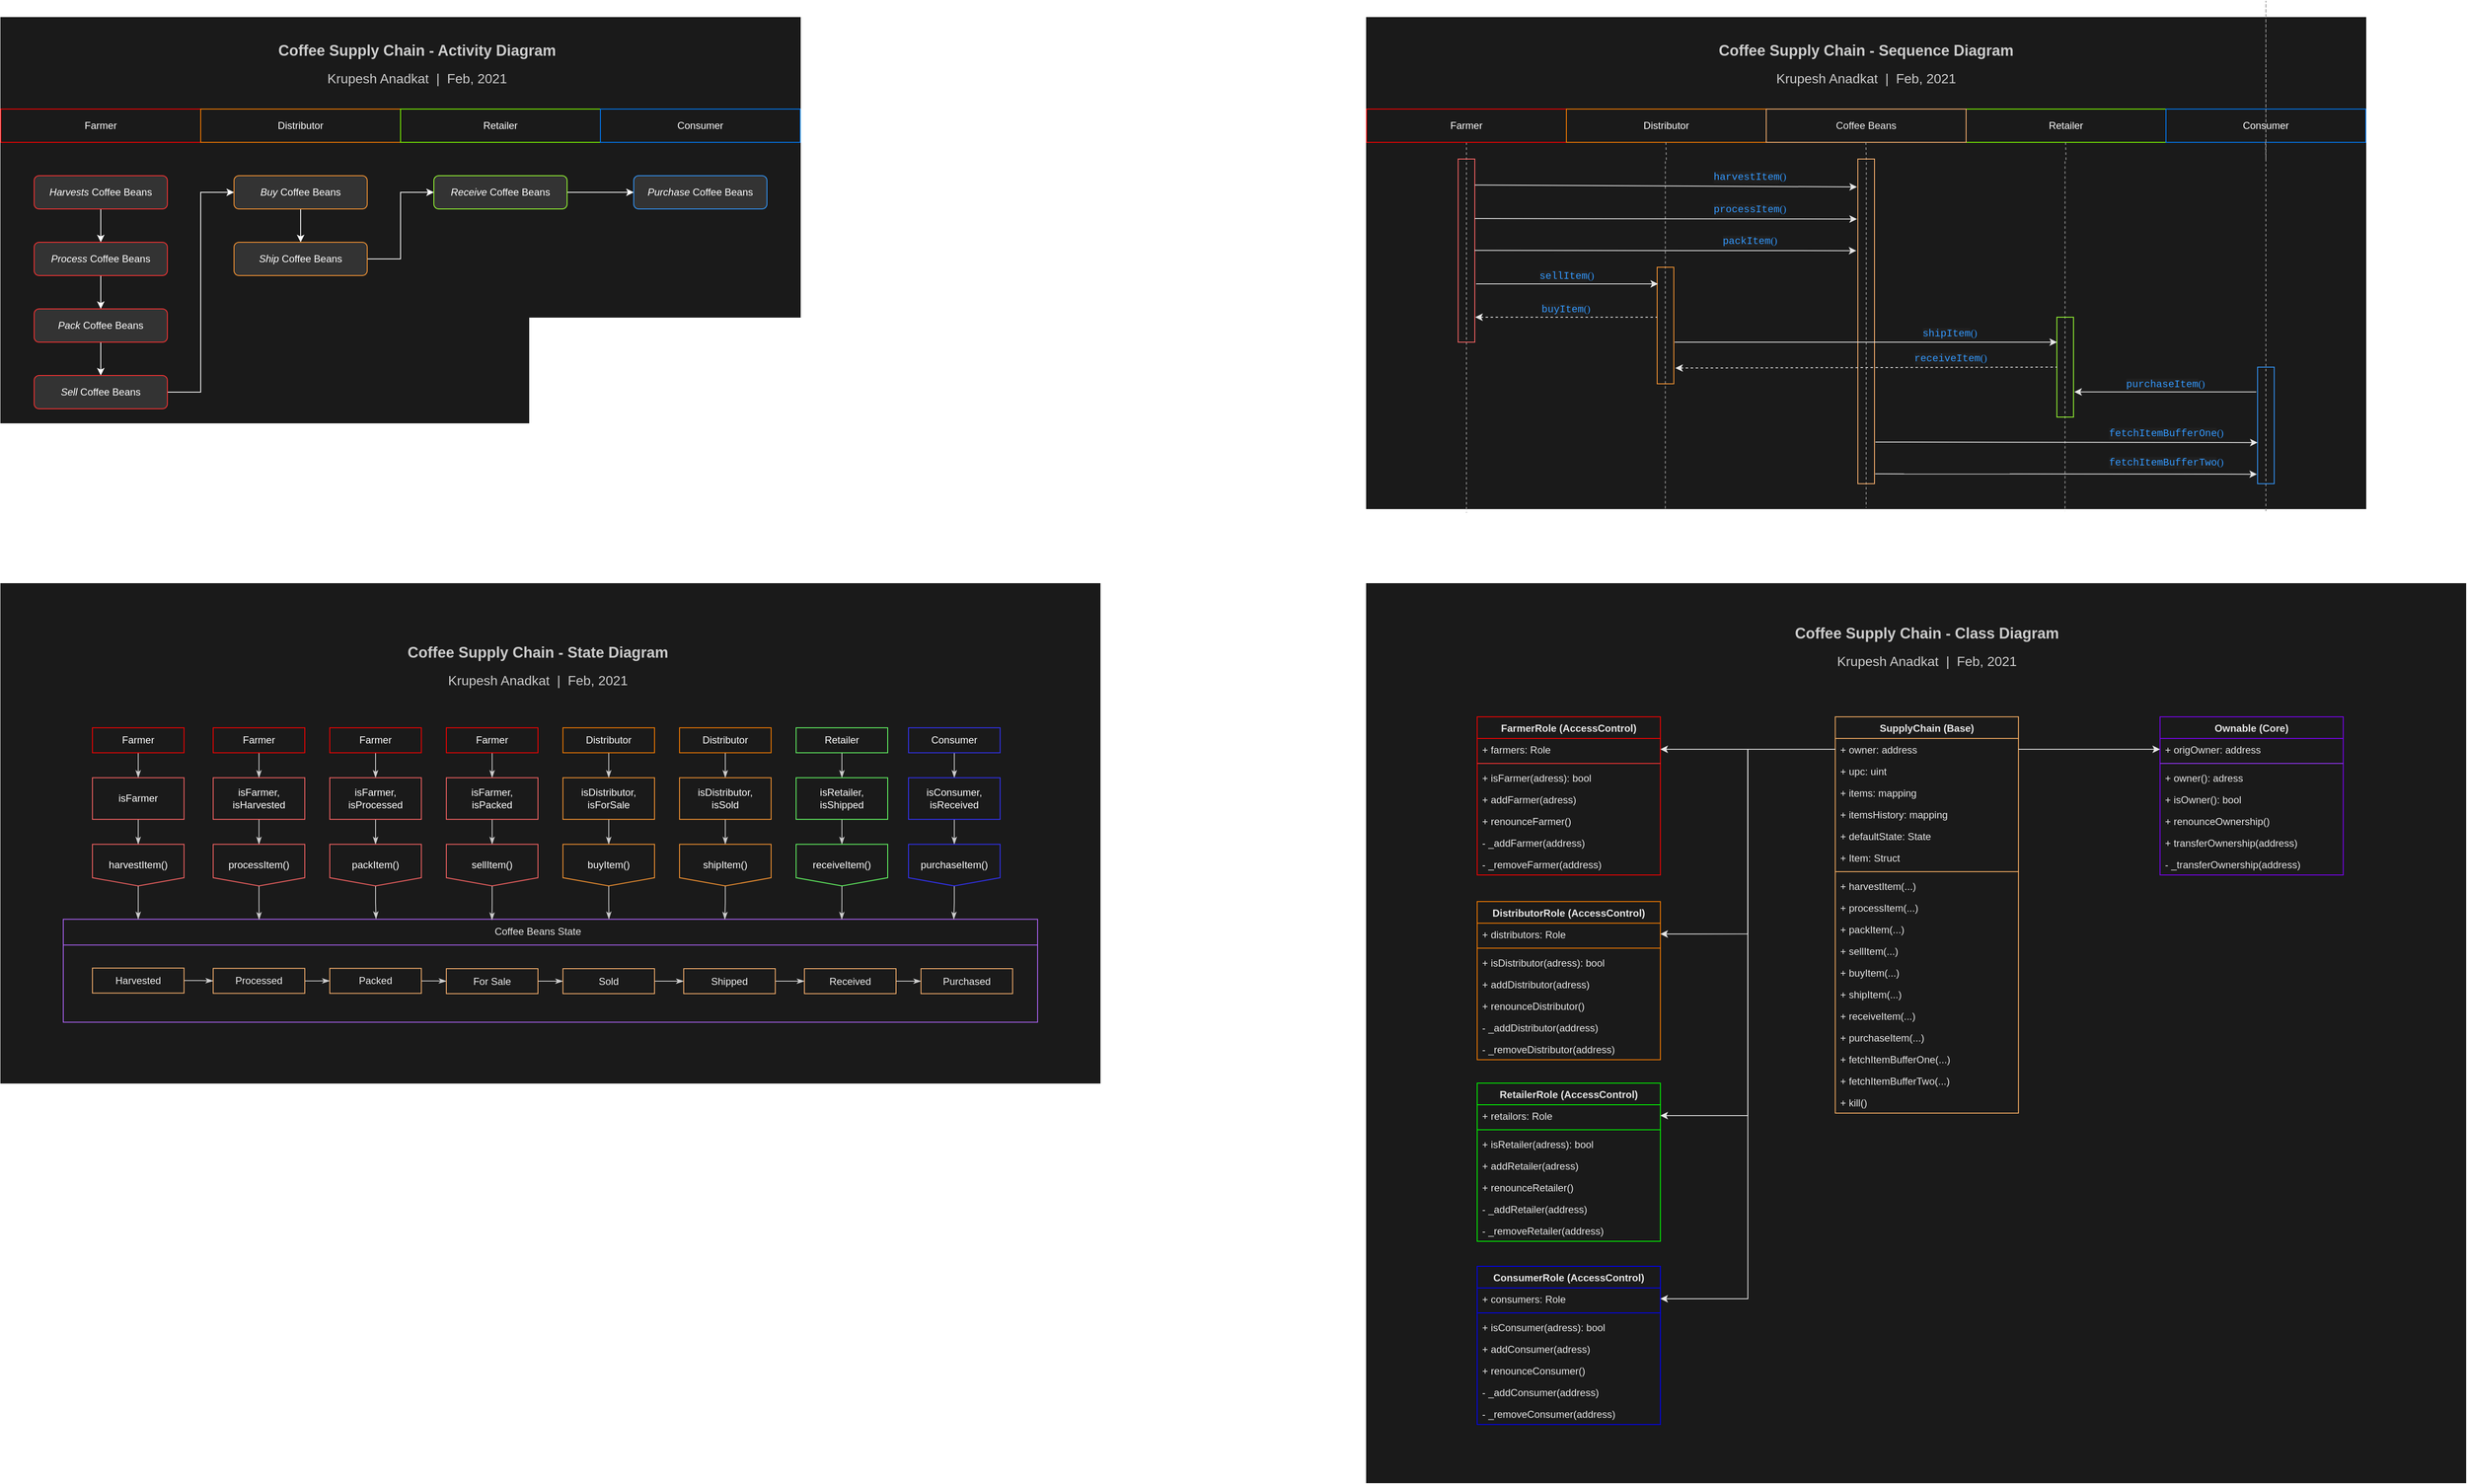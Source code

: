 <mxfile version="12.6.5" type="device"><diagram id="joQtLzhb1gsckFsHyK1D" name="Page-1"><mxGraphModel dx="5366" dy="2754" grid="1" gridSize="10" guides="1" tooltips="1" connect="1" arrows="1" fold="1" page="1" pageScale="1" pageWidth="1654" pageHeight="1169" math="0" shadow="0"><root><mxCell id="0"/><mxCell id="1" parent="0"/><mxCell id="F2eTf7yJENQ5_tlr1bK7-1" value="" style="rounded=0;whiteSpace=wrap;html=1;strokeColor=#1A1A1A;fillColor=#1A1A1A;" vertex="1" parent="1"><mxGeometry x="120" y="80" width="960" height="510" as="geometry"/></mxCell><mxCell id="F2eTf7yJENQ5_tlr1bK7-2" value="Farmer" style="rounded=0;whiteSpace=wrap;html=1;strokeColor=#FF0000;fillColor=#1A1A1A;fontColor=#FFFFFF;" vertex="1" parent="1"><mxGeometry x="120" y="190" width="240" height="40" as="geometry"/></mxCell><mxCell id="F2eTf7yJENQ5_tlr1bK7-3" value="Distributor" style="rounded=0;whiteSpace=wrap;html=1;strokeColor=#FF8000;fillColor=#1A1A1A;fontColor=#FFFFFF;" vertex="1" parent="1"><mxGeometry x="360" y="190" width="240" height="40" as="geometry"/></mxCell><mxCell id="F2eTf7yJENQ5_tlr1bK7-4" value="Retailer" style="rounded=0;whiteSpace=wrap;html=1;strokeColor=#80FF00;fillColor=#1A1A1A;fontColor=#FFFFFF;" vertex="1" parent="1"><mxGeometry x="600" y="190" width="240" height="40" as="geometry"/></mxCell><mxCell id="F2eTf7yJENQ5_tlr1bK7-5" value="Consumer" style="rounded=0;whiteSpace=wrap;html=1;strokeColor=#007FFF;fillColor=#1A1A1A;fontColor=#FFFFFF;" vertex="1" parent="1"><mxGeometry x="840" y="190" width="240" height="40" as="geometry"/></mxCell><mxCell id="F2eTf7yJENQ5_tlr1bK7-6" style="edgeStyle=orthogonalEdgeStyle;rounded=0;orthogonalLoop=1;jettySize=auto;html=1;entryX=0.5;entryY=0;entryDx=0;entryDy=0;strokeColor=#FFFFFF;" edge="1" parent="1" source="F2eTf7yJENQ5_tlr1bK7-7" target="F2eTf7yJENQ5_tlr1bK7-9"><mxGeometry relative="1" as="geometry"/></mxCell><mxCell id="F2eTf7yJENQ5_tlr1bK7-7" value="&lt;i&gt;Harvests&lt;/i&gt; Coffee Beans" style="rounded=1;whiteSpace=wrap;html=1;strokeColor=#FF3333;fillColor=#333333;fontColor=#FFFFFF;" vertex="1" parent="1"><mxGeometry x="160" y="270" width="160" height="40" as="geometry"/></mxCell><mxCell id="F2eTf7yJENQ5_tlr1bK7-8" style="edgeStyle=orthogonalEdgeStyle;rounded=0;orthogonalLoop=1;jettySize=auto;html=1;entryX=0.5;entryY=0;entryDx=0;entryDy=0;strokeColor=#FFFFFF;" edge="1" parent="1" source="F2eTf7yJENQ5_tlr1bK7-9" target="F2eTf7yJENQ5_tlr1bK7-11"><mxGeometry relative="1" as="geometry"/></mxCell><mxCell id="F2eTf7yJENQ5_tlr1bK7-9" value="&lt;i&gt;Process&lt;/i&gt; Coffee Beans" style="rounded=1;whiteSpace=wrap;html=1;strokeColor=#FF3333;fillColor=#333333;fontColor=#FFFFFF;" vertex="1" parent="1"><mxGeometry x="160" y="350" width="160" height="40" as="geometry"/></mxCell><mxCell id="F2eTf7yJENQ5_tlr1bK7-10" style="edgeStyle=orthogonalEdgeStyle;rounded=0;orthogonalLoop=1;jettySize=auto;html=1;entryX=0.5;entryY=0;entryDx=0;entryDy=0;strokeColor=#FFFFFF;" edge="1" parent="1" source="F2eTf7yJENQ5_tlr1bK7-11" target="F2eTf7yJENQ5_tlr1bK7-13"><mxGeometry relative="1" as="geometry"/></mxCell><mxCell id="F2eTf7yJENQ5_tlr1bK7-11" value="&lt;i&gt;Pack&lt;/i&gt; Coffee Beans" style="rounded=1;whiteSpace=wrap;html=1;strokeColor=#FF3333;fillColor=#333333;fontColor=#FFFFFF;" vertex="1" parent="1"><mxGeometry x="160" y="430" width="160" height="40" as="geometry"/></mxCell><mxCell id="F2eTf7yJENQ5_tlr1bK7-12" style="edgeStyle=orthogonalEdgeStyle;rounded=0;orthogonalLoop=1;jettySize=auto;html=1;entryX=0;entryY=0.5;entryDx=0;entryDy=0;strokeColor=#FFFFFF;" edge="1" parent="1" source="F2eTf7yJENQ5_tlr1bK7-13" target="F2eTf7yJENQ5_tlr1bK7-15"><mxGeometry relative="1" as="geometry"/></mxCell><mxCell id="F2eTf7yJENQ5_tlr1bK7-13" value="&lt;i&gt;Sell&lt;/i&gt; Coffee Beans" style="rounded=1;whiteSpace=wrap;html=1;strokeColor=#FF3333;fillColor=#333333;fontColor=#FFFFFF;" vertex="1" parent="1"><mxGeometry x="160" y="510" width="160" height="40" as="geometry"/></mxCell><mxCell id="F2eTf7yJENQ5_tlr1bK7-14" style="edgeStyle=orthogonalEdgeStyle;rounded=0;orthogonalLoop=1;jettySize=auto;html=1;endArrow=classic;endFill=1;strokeColor=#FFFFFF;fontSize=16;fontColor=#CCCCCC;" edge="1" parent="1" source="F2eTf7yJENQ5_tlr1bK7-15" target="F2eTf7yJENQ5_tlr1bK7-17"><mxGeometry relative="1" as="geometry"/></mxCell><mxCell id="F2eTf7yJENQ5_tlr1bK7-15" value="&lt;i&gt;Buy&lt;/i&gt;&amp;nbsp;Coffee Beans" style="rounded=1;whiteSpace=wrap;html=1;strokeColor=#FF9933;fillColor=#333333;fontColor=#FFFFFF;" vertex="1" parent="1"><mxGeometry x="400" y="270" width="160" height="40" as="geometry"/></mxCell><mxCell id="F2eTf7yJENQ5_tlr1bK7-16" style="edgeStyle=orthogonalEdgeStyle;rounded=0;orthogonalLoop=1;jettySize=auto;html=1;entryX=0;entryY=0.5;entryDx=0;entryDy=0;endArrow=classic;endFill=1;strokeColor=#FFFFFF;fontSize=16;fontColor=#CCCCCC;" edge="1" parent="1" source="F2eTf7yJENQ5_tlr1bK7-17" target="F2eTf7yJENQ5_tlr1bK7-19"><mxGeometry relative="1" as="geometry"/></mxCell><mxCell id="F2eTf7yJENQ5_tlr1bK7-17" value="&lt;i&gt;Ship&lt;/i&gt;&amp;nbsp;Coffee Beans" style="rounded=1;whiteSpace=wrap;html=1;strokeColor=#FF9933;fillColor=#333333;fontColor=#FFFFFF;" vertex="1" parent="1"><mxGeometry x="400" y="350" width="160" height="40" as="geometry"/></mxCell><mxCell id="F2eTf7yJENQ5_tlr1bK7-18" style="edgeStyle=orthogonalEdgeStyle;rounded=0;orthogonalLoop=1;jettySize=auto;html=1;endArrow=classic;endFill=1;strokeColor=#FFFFFF;fontSize=16;fontColor=#CCCCCC;" edge="1" parent="1" source="F2eTf7yJENQ5_tlr1bK7-19" target="F2eTf7yJENQ5_tlr1bK7-20"><mxGeometry relative="1" as="geometry"/></mxCell><mxCell id="F2eTf7yJENQ5_tlr1bK7-19" value="&lt;i&gt;Receive&lt;/i&gt;&amp;nbsp;Coffee Beans" style="rounded=1;whiteSpace=wrap;html=1;strokeColor=#99FF33;fillColor=#333333;fontColor=#FFFFFF;" vertex="1" parent="1"><mxGeometry x="640" y="270" width="160" height="40" as="geometry"/></mxCell><mxCell id="F2eTf7yJENQ5_tlr1bK7-20" value="&lt;i&gt;Purchase&lt;/i&gt; Coffee Beans" style="rounded=1;whiteSpace=wrap;html=1;strokeColor=#3399FF;fillColor=#333333;fontColor=#FFFFFF;" vertex="1" parent="1"><mxGeometry x="880" y="270" width="160" height="40" as="geometry"/></mxCell><mxCell id="F2eTf7yJENQ5_tlr1bK7-21" value="Coffee Supply Chain - Activity Diagram" style="text;html=1;strokeColor=none;fillColor=none;align=center;verticalAlign=middle;whiteSpace=wrap;rounded=0;fontSize=18;fontStyle=1;fontColor=#CCCCCC;" vertex="1" parent="1"><mxGeometry x="320" y="110" width="600" height="20" as="geometry"/></mxCell><mxCell id="F2eTf7yJENQ5_tlr1bK7-22" value="&lt;span style=&quot;font-weight: normal ; font-size: 16px&quot;&gt;Krupesh Anadkat&amp;nbsp; |&amp;nbsp; Feb, 2021&lt;/span&gt;" style="text;html=1;strokeColor=none;fillColor=none;align=center;verticalAlign=middle;whiteSpace=wrap;rounded=0;fontSize=16;fontStyle=1;fontColor=#CCCCCC;" vertex="1" parent="1"><mxGeometry x="320" y="143" width="600" height="20" as="geometry"/></mxCell><mxCell id="F2eTf7yJENQ5_tlr1bK7-23" value="" style="rounded=0;whiteSpace=wrap;html=1;strokeColor=#1A1A1A;fillColor=#1A1A1A;" vertex="1" parent="1"><mxGeometry x="1760" y="80" width="1200" height="590" as="geometry"/></mxCell><mxCell id="F2eTf7yJENQ5_tlr1bK7-24" style="edgeStyle=orthogonalEdgeStyle;rounded=0;orthogonalLoop=1;jettySize=auto;html=1;strokeColor=#999999;fontSize=16;fontColor=#CCCCCC;endArrow=none;endFill=0;dashed=1;entryX=0.1;entryY=1.008;entryDx=0;entryDy=0;entryPerimeter=0;" edge="1" parent="1" source="F2eTf7yJENQ5_tlr1bK7-25" target="F2eTf7yJENQ5_tlr1bK7-23"><mxGeometry relative="1" as="geometry"><mxPoint x="1880" y="590" as="targetPoint"/><Array as="points"><mxPoint x="1880" y="210"/><mxPoint x="1880" y="210"/></Array></mxGeometry></mxCell><mxCell id="F2eTf7yJENQ5_tlr1bK7-25" value="Farmer" style="rounded=0;whiteSpace=wrap;html=1;strokeColor=#FF0000;fillColor=#1A1A1A;fontColor=#FFFFFF;" vertex="1" parent="1"><mxGeometry x="1760" y="190" width="240" height="40" as="geometry"/></mxCell><mxCell id="F2eTf7yJENQ5_tlr1bK7-26" value="Distributor" style="rounded=0;whiteSpace=wrap;html=1;strokeColor=#FF8000;fillColor=#1A1A1A;fontColor=#FFFFFF;" vertex="1" parent="1"><mxGeometry x="2000" y="190" width="240" height="40" as="geometry"/></mxCell><mxCell id="F2eTf7yJENQ5_tlr1bK7-27" value="Retailer" style="rounded=0;whiteSpace=wrap;html=1;strokeColor=#80FF00;fillColor=#1A1A1A;fontColor=#FFFFFF;" vertex="1" parent="1"><mxGeometry x="2480" y="190" width="240" height="40" as="geometry"/></mxCell><mxCell id="F2eTf7yJENQ5_tlr1bK7-28" value="Consumer" style="rounded=0;whiteSpace=wrap;html=1;strokeColor=#007FFF;fillColor=#1A1A1A;fontColor=#FFFFFF;" vertex="1" parent="1"><mxGeometry x="2720" y="190" width="240" height="40" as="geometry"/></mxCell><mxCell id="F2eTf7yJENQ5_tlr1bK7-29" value="Coffee Supply Chain - Sequence Diagram" style="text;html=1;strokeColor=none;fillColor=none;align=center;verticalAlign=middle;whiteSpace=wrap;rounded=0;fontSize=18;fontStyle=1;fontColor=#CCCCCC;" vertex="1" parent="1"><mxGeometry x="2060" y="110" width="600" height="20" as="geometry"/></mxCell><mxCell id="F2eTf7yJENQ5_tlr1bK7-30" value="&lt;span style=&quot;font-weight: normal ; font-size: 16px&quot;&gt;Krupesh Anadkat&amp;nbsp; |&amp;nbsp; Feb, 2021&lt;/span&gt;" style="text;html=1;strokeColor=none;fillColor=none;align=center;verticalAlign=middle;whiteSpace=wrap;rounded=0;fontSize=16;fontStyle=1;fontColor=#CCCCCC;" vertex="1" parent="1"><mxGeometry x="2060" y="143" width="600" height="20" as="geometry"/></mxCell><mxCell id="F2eTf7yJENQ5_tlr1bK7-31" style="edgeStyle=orthogonalEdgeStyle;rounded=0;orthogonalLoop=1;jettySize=auto;html=1;strokeColor=#999999;fontSize=16;fontColor=#CCCCCC;endArrow=none;endFill=0;dashed=1;entryX=0.299;entryY=1.003;entryDx=0;entryDy=0;entryPerimeter=0;" edge="1" parent="1" target="F2eTf7yJENQ5_tlr1bK7-23"><mxGeometry relative="1" as="geometry"><mxPoint x="2119.5" y="590" as="targetPoint"/><mxPoint x="2119.5" y="230" as="sourcePoint"/></mxGeometry></mxCell><mxCell id="F2eTf7yJENQ5_tlr1bK7-32" style="edgeStyle=orthogonalEdgeStyle;rounded=0;orthogonalLoop=1;jettySize=auto;html=1;strokeColor=#999999;fontSize=16;fontColor=#CCCCCC;endArrow=none;endFill=0;dashed=1;entryX=0.699;entryY=1.005;entryDx=0;entryDy=0;entryPerimeter=0;" edge="1" parent="1" target="F2eTf7yJENQ5_tlr1bK7-23"><mxGeometry relative="1" as="geometry"><mxPoint x="2599.5" y="590" as="targetPoint"/><mxPoint x="2599.5" y="230" as="sourcePoint"/></mxGeometry></mxCell><mxCell id="F2eTf7yJENQ5_tlr1bK7-33" style="edgeStyle=orthogonalEdgeStyle;rounded=0;orthogonalLoop=1;jettySize=auto;html=1;strokeColor=#999999;fontSize=16;fontColor=#CCCCCC;endArrow=none;endFill=0;dashed=1;entryX=0.9;entryY=1.007;entryDx=0;entryDy=0;entryPerimeter=0;" edge="1" parent="1" target="F2eTf7yJENQ5_tlr1bK7-23"><mxGeometry relative="1" as="geometry"><mxPoint x="2839.5" y="590" as="targetPoint"/><mxPoint x="2839.5" y="230" as="sourcePoint"/></mxGeometry></mxCell><mxCell id="F2eTf7yJENQ5_tlr1bK7-34" value="Coffee Beans" style="rounded=0;whiteSpace=wrap;html=1;fillColor=#1A1A1A;strokeColor=#FFB570;fontColor=#EDEDED;" vertex="1" parent="1"><mxGeometry x="2240" y="190" width="240" height="40" as="geometry"/></mxCell><mxCell id="F2eTf7yJENQ5_tlr1bK7-35" style="edgeStyle=orthogonalEdgeStyle;rounded=0;orthogonalLoop=1;jettySize=auto;html=1;strokeColor=#999999;fontSize=16;fontColor=#CCCCCC;endArrow=none;endFill=0;dashed=1;entryX=0.5;entryY=0.998;entryDx=0;entryDy=0;entryPerimeter=0;" edge="1" parent="1" target="F2eTf7yJENQ5_tlr1bK7-23"><mxGeometry relative="1" as="geometry"><mxPoint x="2359.66" y="590" as="targetPoint"/><mxPoint x="2359.66" y="230" as="sourcePoint"/></mxGeometry></mxCell><mxCell id="F2eTf7yJENQ5_tlr1bK7-36" value="" style="rounded=0;whiteSpace=wrap;html=1;strokeColor=#FF6666;fillColor=none;" vertex="1" parent="1"><mxGeometry x="1870" y="250" width="20" height="220" as="geometry"/></mxCell><mxCell id="F2eTf7yJENQ5_tlr1bK7-37" value="" style="rounded=0;whiteSpace=wrap;html=1;strokeColor=#FF9933;fillColor=none;" vertex="1" parent="1"><mxGeometry x="2109" y="380" width="20" height="140" as="geometry"/></mxCell><mxCell id="F2eTf7yJENQ5_tlr1bK7-38" value="" style="rounded=0;whiteSpace=wrap;html=1;strokeColor=#FFB570;fillColor=none;" vertex="1" parent="1"><mxGeometry x="2350" y="250" width="20" height="390" as="geometry"/></mxCell><mxCell id="F2eTf7yJENQ5_tlr1bK7-39" value="" style="rounded=0;whiteSpace=wrap;html=1;strokeColor=#99FF33;fillColor=none;" vertex="1" parent="1"><mxGeometry x="2589" y="440" width="20" height="120" as="geometry"/></mxCell><mxCell id="F2eTf7yJENQ5_tlr1bK7-40" value="" style="rounded=0;whiteSpace=wrap;html=1;strokeColor=#3399FF;fillColor=none;" vertex="1" parent="1"><mxGeometry x="2830" y="500" width="20" height="140" as="geometry"/></mxCell><mxCell id="F2eTf7yJENQ5_tlr1bK7-41" value="" style="endArrow=classic;html=1;entryX=-0.053;entryY=0.086;entryDx=0;entryDy=0;entryPerimeter=0;exitX=1.005;exitY=0.142;exitDx=0;exitDy=0;exitPerimeter=0;strokeColor=#E6E6E6;" edge="1" parent="1" source="F2eTf7yJENQ5_tlr1bK7-36" target="F2eTf7yJENQ5_tlr1bK7-38"><mxGeometry width="50" height="50" relative="1" as="geometry"><mxPoint x="1910" y="310" as="sourcePoint"/><mxPoint x="1960" y="260" as="targetPoint"/></mxGeometry></mxCell><mxCell id="F2eTf7yJENQ5_tlr1bK7-42" value="&lt;span style=&quot;background-color: rgb(32, 32, 32); font-family: menlo, monaco, &amp;quot;courier new&amp;quot;, monospace; white-space: pre;&quot;&gt;harvestItem&lt;/span&gt;()" style="text;html=1;align=center;verticalAlign=middle;resizable=0;points=[];labelBackgroundColor=none;fontFamily=Menlo;fontColor=#3399FF;" vertex="1" connectable="0" parent="F2eTf7yJENQ5_tlr1bK7-41"><mxGeometry x="-0.151" relative="1" as="geometry"><mxPoint x="135.14" y="-11.71" as="offset"/></mxGeometry></mxCell><mxCell id="F2eTf7yJENQ5_tlr1bK7-43" value="" style="endArrow=classic;html=1;entryX=-0.053;entryY=0.185;entryDx=0;entryDy=0;entryPerimeter=0;exitX=1.005;exitY=0.142;exitDx=0;exitDy=0;exitPerimeter=0;strokeColor=#E6E6E6;" edge="1" parent="1" target="F2eTf7yJENQ5_tlr1bK7-38"><mxGeometry width="50" height="50" relative="1" as="geometry"><mxPoint x="1890" y="321.54" as="sourcePoint"/><mxPoint x="2109.32" y="320.0" as="targetPoint"/></mxGeometry></mxCell><mxCell id="F2eTf7yJENQ5_tlr1bK7-44" value="&lt;span style=&quot;background-color: rgb(32, 32, 32); font-family: menlo, monaco, &amp;quot;courier new&amp;quot;, monospace; white-space: pre;&quot;&gt;processItem&lt;/span&gt;()" style="text;html=1;align=center;verticalAlign=middle;resizable=0;points=[];labelBackgroundColor=none;fontFamily=Menlo;fontColor=#3399FF;" vertex="1" connectable="0" parent="F2eTf7yJENQ5_tlr1bK7-43"><mxGeometry x="-0.151" relative="1" as="geometry"><mxPoint x="135.14" y="-11.71" as="offset"/></mxGeometry></mxCell><mxCell id="F2eTf7yJENQ5_tlr1bK7-45" value="" style="endArrow=classic;html=1;entryX=-0.079;entryY=0.327;entryDx=0;entryDy=0;entryPerimeter=0;exitX=1.005;exitY=0.142;exitDx=0;exitDy=0;exitPerimeter=0;strokeColor=#E6E6E6;" edge="1" parent="1"><mxGeometry width="50" height="50" relative="1" as="geometry"><mxPoint x="1889.79" y="359.71" as="sourcePoint"/><mxPoint x="2348.21" y="360.11" as="targetPoint"/></mxGeometry></mxCell><mxCell id="F2eTf7yJENQ5_tlr1bK7-46" value="&lt;span style=&quot;background-color: rgb(32, 32, 32); font-family: menlo, monaco, &amp;quot;courier new&amp;quot;, monospace; white-space: pre;&quot;&gt;packItem&lt;/span&gt;()" style="text;html=1;align=center;verticalAlign=middle;resizable=0;points=[];labelBackgroundColor=none;fontFamily=Menlo;fontColor=#3399FF;" vertex="1" connectable="0" parent="F2eTf7yJENQ5_tlr1bK7-45"><mxGeometry x="-0.151" relative="1" as="geometry"><mxPoint x="135.14" y="-11.71" as="offset"/></mxGeometry></mxCell><mxCell id="F2eTf7yJENQ5_tlr1bK7-47" value="" style="endArrow=classic;html=1;exitX=1.005;exitY=0.142;exitDx=0;exitDy=0;exitPerimeter=0;strokeColor=#E6E6E6;" edge="1" parent="1"><mxGeometry width="50" height="50" relative="1" as="geometry"><mxPoint x="1891.58" y="400" as="sourcePoint"/><mxPoint x="2110" y="400" as="targetPoint"/></mxGeometry></mxCell><mxCell id="F2eTf7yJENQ5_tlr1bK7-48" value="&lt;span style=&quot;background-color: rgb(32, 32, 32); font-family: menlo, monaco, &amp;quot;courier new&amp;quot;, monospace; white-space: pre;&quot;&gt;sellItem&lt;/span&gt;()" style="text;html=1;align=center;verticalAlign=middle;resizable=0;points=[];labelBackgroundColor=none;fontFamily=Menlo;fontColor=#3399FF;" vertex="1" connectable="0" parent="F2eTf7yJENQ5_tlr1bK7-47"><mxGeometry x="-0.151" relative="1" as="geometry"><mxPoint x="15.85" y="-10" as="offset"/></mxGeometry></mxCell><mxCell id="F2eTf7yJENQ5_tlr1bK7-49" value="" style="endArrow=none;html=1;exitX=1.005;exitY=0.142;exitDx=0;exitDy=0;exitPerimeter=0;startArrow=classic;startFill=1;endFill=0;dashed=1;strokeColor=#E6E6E6;" edge="1" parent="1"><mxGeometry width="50" height="50" relative="1" as="geometry"><mxPoint x="1890.58" y="440" as="sourcePoint"/><mxPoint x="2109" y="440" as="targetPoint"/></mxGeometry></mxCell><mxCell id="F2eTf7yJENQ5_tlr1bK7-50" value="&lt;span style=&quot;background-color: rgb(32, 32, 32); font-family: menlo, monaco, &amp;quot;courier new&amp;quot;, monospace; white-space: pre;&quot;&gt;buyItem&lt;/span&gt;()" style="text;html=1;align=center;verticalAlign=middle;resizable=0;points=[];labelBackgroundColor=none;fontFamily=Menlo;fontColor=#3399FF;" vertex="1" connectable="0" parent="F2eTf7yJENQ5_tlr1bK7-49"><mxGeometry x="-0.151" relative="1" as="geometry"><mxPoint x="15.85" y="-10" as="offset"/></mxGeometry></mxCell><mxCell id="F2eTf7yJENQ5_tlr1bK7-51" value="" style="endArrow=classic;html=1;entryX=-0.079;entryY=0.232;entryDx=0;entryDy=0;entryPerimeter=0;strokeColor=#E6E6E6;" edge="1" parent="1"><mxGeometry width="50" height="50" relative="1" as="geometry"><mxPoint x="2130" y="470" as="sourcePoint"/><mxPoint x="2589.16" y="470" as="targetPoint"/></mxGeometry></mxCell><mxCell id="F2eTf7yJENQ5_tlr1bK7-52" value="&lt;span style=&quot;background-color: rgb(32, 32, 32); font-family: menlo, monaco, &amp;quot;courier new&amp;quot;, monospace; white-space: pre;&quot;&gt;shipItem&lt;/span&gt;()" style="text;html=1;align=center;verticalAlign=middle;resizable=0;points=[];labelBackgroundColor=none;fontFamily=Menlo;fontColor=#3399FF;" vertex="1" connectable="0" parent="F2eTf7yJENQ5_tlr1bK7-51"><mxGeometry x="-0.151" relative="1" as="geometry"><mxPoint x="135.14" y="-11.71" as="offset"/></mxGeometry></mxCell><mxCell id="F2eTf7yJENQ5_tlr1bK7-53" value="" style="endArrow=none;html=1;entryX=-0.079;entryY=0.232;entryDx=0;entryDy=0;entryPerimeter=0;exitX=1.005;exitY=0.142;exitDx=0;exitDy=0;exitPerimeter=0;endFill=0;startArrow=classic;startFill=1;dashed=1;strokeColor=#E6E6E6;" edge="1" parent="1"><mxGeometry width="50" height="50" relative="1" as="geometry"><mxPoint x="2130.84" y="501.08" as="sourcePoint"/><mxPoint x="2589.16" y="500" as="targetPoint"/></mxGeometry></mxCell><mxCell id="F2eTf7yJENQ5_tlr1bK7-54" value="&lt;span style=&quot;background-color: rgb(32, 32, 32); font-family: menlo, monaco, &amp;quot;courier new&amp;quot;, monospace; white-space: pre;&quot;&gt;receiveItem&lt;/span&gt;()" style="text;html=1;align=center;verticalAlign=middle;resizable=0;points=[];labelBackgroundColor=none;fontFamily=Menlo;fontColor=#3399FF;" vertex="1" connectable="0" parent="F2eTf7yJENQ5_tlr1bK7-53"><mxGeometry x="-0.151" relative="1" as="geometry"><mxPoint x="135.14" y="-11.71" as="offset"/></mxGeometry></mxCell><mxCell id="F2eTf7yJENQ5_tlr1bK7-55" value="" style="endArrow=none;html=1;exitX=1.005;exitY=0.142;exitDx=0;exitDy=0;exitPerimeter=0;startArrow=classic;startFill=1;endFill=0;strokeColor=#E6E6E6;" edge="1" parent="1"><mxGeometry width="50" height="50" relative="1" as="geometry"><mxPoint x="2610" y="529.71" as="sourcePoint"/><mxPoint x="2828.42" y="529.71" as="targetPoint"/></mxGeometry></mxCell><mxCell id="F2eTf7yJENQ5_tlr1bK7-56" value="&lt;span style=&quot;background-color: rgb(32, 32, 32); font-family: menlo, monaco, &amp;quot;courier new&amp;quot;, monospace; white-space: pre;&quot;&gt;purchaseItem&lt;/span&gt;()" style="text;html=1;align=center;verticalAlign=middle;resizable=0;points=[];labelBackgroundColor=none;fontFamily=Menlo;fontColor=#3399FF;" vertex="1" connectable="0" parent="F2eTf7yJENQ5_tlr1bK7-55"><mxGeometry x="-0.151" relative="1" as="geometry"><mxPoint x="15.85" y="-10" as="offset"/></mxGeometry></mxCell><mxCell id="F2eTf7yJENQ5_tlr1bK7-57" value="" style="endArrow=classic;html=1;entryX=-0.053;entryY=0.185;entryDx=0;entryDy=0;entryPerimeter=0;exitX=1.005;exitY=0.142;exitDx=0;exitDy=0;exitPerimeter=0;strokeColor=#E6E6E6;" edge="1" parent="1"><mxGeometry width="50" height="50" relative="1" as="geometry"><mxPoint x="2371.06" y="590" as="sourcePoint"/><mxPoint x="2830" y="590.61" as="targetPoint"/></mxGeometry></mxCell><mxCell id="F2eTf7yJENQ5_tlr1bK7-58" value="&lt;span style=&quot;background-color: rgb(32, 32, 32); font-family: menlo, monaco, &amp;quot;courier new&amp;quot;, monospace; white-space: pre;&quot;&gt;fetchItemBufferOne&lt;/span&gt;()" style="text;html=1;align=center;verticalAlign=middle;resizable=0;points=[];labelBackgroundColor=none;fontFamily=Menlo;fontColor=#3399FF;" vertex="1" connectable="0" parent="F2eTf7yJENQ5_tlr1bK7-57"><mxGeometry x="-0.151" relative="1" as="geometry"><mxPoint x="153.77" y="-11.71" as="offset"/></mxGeometry></mxCell><mxCell id="F2eTf7yJENQ5_tlr1bK7-59" value="" style="endArrow=classic;html=1;entryX=-0.079;entryY=0.327;entryDx=0;entryDy=0;entryPerimeter=0;exitX=1.005;exitY=0.142;exitDx=0;exitDy=0;exitPerimeter=0;strokeColor=#E6E6E6;" edge="1" parent="1"><mxGeometry width="50" height="50" relative="1" as="geometry"><mxPoint x="2370.85" y="628.17" as="sourcePoint"/><mxPoint x="2829.27" y="628.57" as="targetPoint"/></mxGeometry></mxCell><mxCell id="F2eTf7yJENQ5_tlr1bK7-60" value="&lt;span style=&quot;background-color: rgb(32, 32, 32); font-family: menlo, monaco, &amp;quot;courier new&amp;quot;, monospace; white-space: pre;&quot;&gt;fetchItemBufferTwo&lt;/span&gt;()" style="text;html=1;align=center;verticalAlign=middle;resizable=0;points=[];labelBackgroundColor=none;fontFamily=Menlo;fontColor=#3399FF;" vertex="1" connectable="0" parent="F2eTf7yJENQ5_tlr1bK7-59"><mxGeometry x="-0.151" relative="1" as="geometry"><mxPoint x="154.67" y="-14.51" as="offset"/></mxGeometry></mxCell><mxCell id="F2eTf7yJENQ5_tlr1bK7-61" value="" style="rounded=0;whiteSpace=wrap;html=1;strokeColor=#1A1A1A;fillColor=#1A1A1A;" vertex="1" parent="1"><mxGeometry x="120" y="760" width="1320" height="600" as="geometry"/></mxCell><mxCell id="F2eTf7yJENQ5_tlr1bK7-62" value="Coffee Supply Chain - State Diagram" style="text;html=1;strokeColor=none;fillColor=none;align=center;verticalAlign=middle;whiteSpace=wrap;rounded=0;fontSize=18;fontStyle=1;fontColor=#CCCCCC;" vertex="1" parent="1"><mxGeometry x="465" y="833.17" width="600" height="20" as="geometry"/></mxCell><mxCell id="F2eTf7yJENQ5_tlr1bK7-63" value="&lt;span style=&quot;font-weight: normal ; font-size: 16px&quot;&gt;Krupesh Anadkat&amp;nbsp; |&amp;nbsp; Feb, 2021&lt;/span&gt;" style="text;html=1;strokeColor=none;fillColor=none;align=center;verticalAlign=middle;whiteSpace=wrap;rounded=0;fontSize=16;fontStyle=1;fontColor=#CCCCCC;" vertex="1" parent="1"><mxGeometry x="465" y="866.17" width="600" height="20" as="geometry"/></mxCell><mxCell id="F2eTf7yJENQ5_tlr1bK7-64" style="edgeStyle=orthogonalEdgeStyle;rounded=0;orthogonalLoop=1;jettySize=auto;html=1;entryX=0.5;entryY=0;entryDx=0;entryDy=0;endArrow=classicThin;endFill=1;strokeColor=#CCCCCC;" edge="1" parent="1" source="F2eTf7yJENQ5_tlr1bK7-65" target="F2eTf7yJENQ5_tlr1bK7-69"><mxGeometry relative="1" as="geometry"/></mxCell><mxCell id="F2eTf7yJENQ5_tlr1bK7-65" value="Farmer" style="rounded=0;whiteSpace=wrap;html=1;strokeColor=#FF0000;fillColor=#1A1A1A;fontColor=#FFFFFF;" vertex="1" parent="1"><mxGeometry x="230" y="933.17" width="110" height="30" as="geometry"/></mxCell><mxCell id="F2eTf7yJENQ5_tlr1bK7-66" style="edgeStyle=orthogonalEdgeStyle;rounded=0;orthogonalLoop=1;jettySize=auto;html=1;entryX=0.5;entryY=0;entryDx=0;entryDy=0;endArrow=classicThin;endFill=1;strokeColor=#CCCCCC;" edge="1" parent="1" source="F2eTf7yJENQ5_tlr1bK7-67" target="F2eTf7yJENQ5_tlr1bK7-102"><mxGeometry relative="1" as="geometry"/></mxCell><mxCell id="F2eTf7yJENQ5_tlr1bK7-67" value="Distributor" style="rounded=0;whiteSpace=wrap;html=1;strokeColor=#FF8000;fillColor=#1A1A1A;fontColor=#FFFFFF;" vertex="1" parent="1"><mxGeometry x="795" y="933.17" width="110" height="30" as="geometry"/></mxCell><mxCell id="F2eTf7yJENQ5_tlr1bK7-68" style="edgeStyle=orthogonalEdgeStyle;rounded=0;orthogonalLoop=1;jettySize=auto;html=1;entryX=0.5;entryY=0;entryDx=0;entryDy=0;endArrow=classicThin;endFill=1;strokeColor=#CCCCCC;" edge="1" parent="1" source="F2eTf7yJENQ5_tlr1bK7-69" target="F2eTf7yJENQ5_tlr1bK7-74"><mxGeometry relative="1" as="geometry"/></mxCell><mxCell id="F2eTf7yJENQ5_tlr1bK7-69" value="isFarmer" style="rounded=0;whiteSpace=wrap;html=1;strokeColor=#FF6666;fillColor=#1A1A1A;fontColor=#FFFFFF;" vertex="1" parent="1"><mxGeometry x="230" y="993.17" width="110" height="50" as="geometry"/></mxCell><mxCell id="F2eTf7yJENQ5_tlr1bK7-70" value="" style="rounded=0;whiteSpace=wrap;html=1;fillColor=#1A1A1A;strokeColor=#B266FF;fontColor=#EDEDED;" vertex="1" parent="1"><mxGeometry x="195" y="1163.17" width="1170" height="123.65" as="geometry"/></mxCell><mxCell id="F2eTf7yJENQ5_tlr1bK7-71" style="edgeStyle=orthogonalEdgeStyle;rounded=0;orthogonalLoop=1;jettySize=auto;html=1;exitX=0;exitY=0.25;exitDx=0;exitDy=0;entryX=1;entryY=0.25;entryDx=0;entryDy=0;endArrow=none;endFill=0;strokeColor=#B266FF;" edge="1" parent="1" source="F2eTf7yJENQ5_tlr1bK7-70" target="F2eTf7yJENQ5_tlr1bK7-70"><mxGeometry relative="1" as="geometry"><Array as="points"><mxPoint x="758" y="1194.17"/><mxPoint x="758" y="1194.17"/></Array></mxGeometry></mxCell><mxCell id="F2eTf7yJENQ5_tlr1bK7-72" value="Coffee Beans State" style="text;html=1;strokeColor=none;fillColor=none;align=center;verticalAlign=middle;whiteSpace=wrap;rounded=0;fontColor=#E6E6E6;" vertex="1" parent="1"><mxGeometry x="705" y="1168.17" width="120" height="20" as="geometry"/></mxCell><mxCell id="F2eTf7yJENQ5_tlr1bK7-73" style="edgeStyle=orthogonalEdgeStyle;rounded=0;orthogonalLoop=1;jettySize=auto;html=1;endArrow=classicThin;endFill=1;strokeColor=#CCCCCC;" edge="1" parent="1" source="F2eTf7yJENQ5_tlr1bK7-74"><mxGeometry relative="1" as="geometry"><mxPoint x="285" y="1163.17" as="targetPoint"/></mxGeometry></mxCell><mxCell id="F2eTf7yJENQ5_tlr1bK7-74" value="&lt;span style=&quot;white-space: normal&quot;&gt;harvestItem()&lt;/span&gt;" style="shape=offPageConnector;whiteSpace=wrap;html=1;strokeColor=#FF6666;fillColor=none;size=0.198;fontColor=#FFFFFF;" vertex="1" parent="1"><mxGeometry x="230" y="1073.17" width="110" height="50" as="geometry"/></mxCell><mxCell id="F2eTf7yJENQ5_tlr1bK7-75" style="edgeStyle=orthogonalEdgeStyle;rounded=0;orthogonalLoop=1;jettySize=auto;html=1;entryX=0;entryY=0.5;entryDx=0;entryDy=0;endArrow=classicThin;endFill=1;strokeColor=#CCCCCC;" edge="1" parent="1" source="F2eTf7yJENQ5_tlr1bK7-76" target="F2eTf7yJENQ5_tlr1bK7-96"><mxGeometry relative="1" as="geometry"/></mxCell><mxCell id="F2eTf7yJENQ5_tlr1bK7-76" value="Harvested" style="rounded=0;whiteSpace=wrap;html=1;fillColor=#1A1A1A;strokeColor=#FFB570;fontColor=#EDEDED;" vertex="1" parent="1"><mxGeometry x="230" y="1221.83" width="110" height="30" as="geometry"/></mxCell><mxCell id="F2eTf7yJENQ5_tlr1bK7-77" style="edgeStyle=orthogonalEdgeStyle;rounded=0;orthogonalLoop=1;jettySize=auto;html=1;entryX=0.5;entryY=0;entryDx=0;entryDy=0;endArrow=classicThin;endFill=1;strokeColor=#CCCCCC;" edge="1" parent="1" source="F2eTf7yJENQ5_tlr1bK7-78" target="F2eTf7yJENQ5_tlr1bK7-80"><mxGeometry relative="1" as="geometry"/></mxCell><mxCell id="F2eTf7yJENQ5_tlr1bK7-78" value="Farmer" style="rounded=0;whiteSpace=wrap;html=1;strokeColor=#FF0000;fillColor=#1A1A1A;fontColor=#FFFFFF;" vertex="1" parent="1"><mxGeometry x="375" y="933.17" width="110" height="30" as="geometry"/></mxCell><mxCell id="F2eTf7yJENQ5_tlr1bK7-79" style="edgeStyle=orthogonalEdgeStyle;rounded=0;orthogonalLoop=1;jettySize=auto;html=1;entryX=0.5;entryY=0;entryDx=0;entryDy=0;endArrow=classicThin;endFill=1;strokeColor=#CCCCCC;" edge="1" parent="1" source="F2eTf7yJENQ5_tlr1bK7-80" target="F2eTf7yJENQ5_tlr1bK7-82"><mxGeometry relative="1" as="geometry"/></mxCell><mxCell id="F2eTf7yJENQ5_tlr1bK7-80" value="isFarmer,&lt;br&gt;isHarvested" style="rounded=0;whiteSpace=wrap;html=1;strokeColor=#FF6666;fillColor=#1A1A1A;fontColor=#FFFFFF;" vertex="1" parent="1"><mxGeometry x="375" y="993.17" width="110" height="50" as="geometry"/></mxCell><mxCell id="F2eTf7yJENQ5_tlr1bK7-81" style="edgeStyle=orthogonalEdgeStyle;rounded=0;orthogonalLoop=1;jettySize=auto;html=1;entryX=0.201;entryY=0.004;entryDx=0;entryDy=0;entryPerimeter=0;endArrow=classicThin;endFill=1;strokeColor=#CCCCCC;" edge="1" parent="1" source="F2eTf7yJENQ5_tlr1bK7-82" target="F2eTf7yJENQ5_tlr1bK7-70"><mxGeometry relative="1" as="geometry"/></mxCell><mxCell id="F2eTf7yJENQ5_tlr1bK7-82" value="&lt;span style=&quot;white-space: normal&quot;&gt;processItem()&lt;/span&gt;" style="shape=offPageConnector;whiteSpace=wrap;html=1;strokeColor=#FF6666;fillColor=none;size=0.198;fontColor=#FFFFFF;" vertex="1" parent="1"><mxGeometry x="375" y="1073.17" width="110" height="50" as="geometry"/></mxCell><mxCell id="F2eTf7yJENQ5_tlr1bK7-83" style="edgeStyle=orthogonalEdgeStyle;rounded=0;orthogonalLoop=1;jettySize=auto;html=1;endArrow=classicThin;endFill=1;strokeColor=#CCCCCC;" edge="1" parent="1" source="F2eTf7yJENQ5_tlr1bK7-84" target="F2eTf7yJENQ5_tlr1bK7-86"><mxGeometry relative="1" as="geometry"/></mxCell><mxCell id="F2eTf7yJENQ5_tlr1bK7-84" value="Farmer" style="rounded=0;whiteSpace=wrap;html=1;strokeColor=#FF0000;fillColor=#1A1A1A;fontColor=#FFFFFF;" vertex="1" parent="1"><mxGeometry x="515" y="933.17" width="110" height="30" as="geometry"/></mxCell><mxCell id="F2eTf7yJENQ5_tlr1bK7-85" style="edgeStyle=orthogonalEdgeStyle;rounded=0;orthogonalLoop=1;jettySize=auto;html=1;endArrow=classicThin;endFill=1;strokeColor=#CCCCCC;" edge="1" parent="1" source="F2eTf7yJENQ5_tlr1bK7-86" target="F2eTf7yJENQ5_tlr1bK7-88"><mxGeometry relative="1" as="geometry"/></mxCell><mxCell id="F2eTf7yJENQ5_tlr1bK7-86" value="isFarmer,&lt;br&gt;isProcessed" style="rounded=0;whiteSpace=wrap;html=1;strokeColor=#FF6666;fillColor=#1A1A1A;fontColor=#FFFFFF;" vertex="1" parent="1"><mxGeometry x="515" y="993.17" width="110" height="50" as="geometry"/></mxCell><mxCell id="F2eTf7yJENQ5_tlr1bK7-87" style="edgeStyle=orthogonalEdgeStyle;rounded=0;orthogonalLoop=1;jettySize=auto;html=1;entryX=0.321;entryY=-0.003;entryDx=0;entryDy=0;entryPerimeter=0;endArrow=classicThin;endFill=1;strokeColor=#CCCCCC;" edge="1" parent="1" source="F2eTf7yJENQ5_tlr1bK7-88" target="F2eTf7yJENQ5_tlr1bK7-70"><mxGeometry relative="1" as="geometry"/></mxCell><mxCell id="F2eTf7yJENQ5_tlr1bK7-88" value="&lt;span style=&quot;white-space: normal&quot;&gt;packItem()&lt;/span&gt;" style="shape=offPageConnector;whiteSpace=wrap;html=1;strokeColor=#FF6666;fillColor=none;size=0.198;fontColor=#FFFFFF;" vertex="1" parent="1"><mxGeometry x="515" y="1073.17" width="110" height="50" as="geometry"/></mxCell><mxCell id="F2eTf7yJENQ5_tlr1bK7-89" style="edgeStyle=orthogonalEdgeStyle;rounded=0;orthogonalLoop=1;jettySize=auto;html=1;entryX=0.5;entryY=0;entryDx=0;entryDy=0;endArrow=classicThin;endFill=1;strokeColor=#CCCCCC;" edge="1" parent="1" source="F2eTf7yJENQ5_tlr1bK7-90" target="F2eTf7yJENQ5_tlr1bK7-92"><mxGeometry relative="1" as="geometry"/></mxCell><mxCell id="F2eTf7yJENQ5_tlr1bK7-90" value="Farmer" style="rounded=0;whiteSpace=wrap;html=1;strokeColor=#FF0000;fillColor=#1A1A1A;fontColor=#FFFFFF;" vertex="1" parent="1"><mxGeometry x="655" y="933.17" width="110" height="30" as="geometry"/></mxCell><mxCell id="F2eTf7yJENQ5_tlr1bK7-91" style="edgeStyle=orthogonalEdgeStyle;rounded=0;orthogonalLoop=1;jettySize=auto;html=1;entryX=0.5;entryY=0;entryDx=0;entryDy=0;endArrow=classicThin;endFill=1;strokeColor=#CCCCCC;" edge="1" parent="1" source="F2eTf7yJENQ5_tlr1bK7-92" target="F2eTf7yJENQ5_tlr1bK7-94"><mxGeometry relative="1" as="geometry"/></mxCell><mxCell id="F2eTf7yJENQ5_tlr1bK7-92" value="isFarmer,&lt;br&gt;isPacked" style="rounded=0;whiteSpace=wrap;html=1;strokeColor=#FF6666;fillColor=#1A1A1A;fontColor=#FFFFFF;" vertex="1" parent="1"><mxGeometry x="655" y="993.17" width="110" height="50" as="geometry"/></mxCell><mxCell id="F2eTf7yJENQ5_tlr1bK7-93" style="edgeStyle=orthogonalEdgeStyle;rounded=0;orthogonalLoop=1;jettySize=auto;html=1;entryX=0.44;entryY=0.007;entryDx=0;entryDy=0;entryPerimeter=0;endArrow=classicThin;endFill=1;strokeColor=#CCCCCC;" edge="1" parent="1" source="F2eTf7yJENQ5_tlr1bK7-94" target="F2eTf7yJENQ5_tlr1bK7-70"><mxGeometry relative="1" as="geometry"/></mxCell><mxCell id="F2eTf7yJENQ5_tlr1bK7-94" value="&lt;span style=&quot;white-space: normal&quot;&gt;sellItem()&lt;/span&gt;" style="shape=offPageConnector;whiteSpace=wrap;html=1;strokeColor=#FF6666;fillColor=none;size=0.198;fontColor=#FFFFFF;" vertex="1" parent="1"><mxGeometry x="655" y="1073.17" width="110" height="50" as="geometry"/></mxCell><mxCell id="F2eTf7yJENQ5_tlr1bK7-95" style="edgeStyle=orthogonalEdgeStyle;rounded=0;orthogonalLoop=1;jettySize=auto;html=1;entryX=0;entryY=0.5;entryDx=0;entryDy=0;endArrow=classicThin;endFill=1;strokeColor=#CCCCCC;" edge="1" parent="1" source="F2eTf7yJENQ5_tlr1bK7-96" target="F2eTf7yJENQ5_tlr1bK7-98"><mxGeometry relative="1" as="geometry"/></mxCell><mxCell id="F2eTf7yJENQ5_tlr1bK7-96" value="Processed" style="rounded=0;whiteSpace=wrap;html=1;fillColor=#1A1A1A;strokeColor=#FFB570;fontColor=#EDEDED;" vertex="1" parent="1"><mxGeometry x="375" y="1222.17" width="110" height="30" as="geometry"/></mxCell><mxCell id="F2eTf7yJENQ5_tlr1bK7-97" style="edgeStyle=orthogonalEdgeStyle;rounded=0;orthogonalLoop=1;jettySize=auto;html=1;entryX=0;entryY=0.5;entryDx=0;entryDy=0;endArrow=classicThin;endFill=1;strokeColor=#CCCCCC;" edge="1" parent="1" source="F2eTf7yJENQ5_tlr1bK7-98" target="F2eTf7yJENQ5_tlr1bK7-100"><mxGeometry relative="1" as="geometry"/></mxCell><mxCell id="F2eTf7yJENQ5_tlr1bK7-98" value="Packed" style="rounded=0;whiteSpace=wrap;html=1;fillColor=#1A1A1A;strokeColor=#FFB570;fontColor=#EDEDED;" vertex="1" parent="1"><mxGeometry x="515" y="1222.17" width="110" height="30" as="geometry"/></mxCell><mxCell id="F2eTf7yJENQ5_tlr1bK7-99" style="edgeStyle=orthogonalEdgeStyle;rounded=0;orthogonalLoop=1;jettySize=auto;html=1;entryX=0;entryY=0.5;entryDx=0;entryDy=0;endArrow=classicThin;endFill=1;strokeColor=#CCCCCC;" edge="1" parent="1" source="F2eTf7yJENQ5_tlr1bK7-100" target="F2eTf7yJENQ5_tlr1bK7-124"><mxGeometry relative="1" as="geometry"/></mxCell><mxCell id="F2eTf7yJENQ5_tlr1bK7-100" value="For Sale" style="rounded=0;whiteSpace=wrap;html=1;fillColor=#1A1A1A;strokeColor=#FFB570;fontColor=#EDEDED;" vertex="1" parent="1"><mxGeometry x="655" y="1222.51" width="110" height="30" as="geometry"/></mxCell><mxCell id="F2eTf7yJENQ5_tlr1bK7-101" style="edgeStyle=orthogonalEdgeStyle;rounded=0;orthogonalLoop=1;jettySize=auto;html=1;entryX=0.5;entryY=0;entryDx=0;entryDy=0;endArrow=classicThin;endFill=1;strokeColor=#CCCCCC;" edge="1" parent="1" source="F2eTf7yJENQ5_tlr1bK7-102" target="F2eTf7yJENQ5_tlr1bK7-104"><mxGeometry relative="1" as="geometry"/></mxCell><mxCell id="F2eTf7yJENQ5_tlr1bK7-102" value="isDistributor,&lt;br&gt;isForSale" style="rounded=0;whiteSpace=wrap;html=1;strokeColor=#FF9933;fillColor=#1A1A1A;fontColor=#FFFFFF;" vertex="1" parent="1"><mxGeometry x="795" y="993.17" width="110" height="50" as="geometry"/></mxCell><mxCell id="F2eTf7yJENQ5_tlr1bK7-103" style="edgeStyle=orthogonalEdgeStyle;rounded=0;orthogonalLoop=1;jettySize=auto;html=1;entryX=0.56;entryY=-0.001;entryDx=0;entryDy=0;entryPerimeter=0;endArrow=classicThin;endFill=1;strokeColor=#CCCCCC;" edge="1" parent="1" source="F2eTf7yJENQ5_tlr1bK7-104" target="F2eTf7yJENQ5_tlr1bK7-70"><mxGeometry relative="1" as="geometry"/></mxCell><mxCell id="F2eTf7yJENQ5_tlr1bK7-104" value="&lt;span style=&quot;white-space: normal&quot;&gt;buyItem()&lt;/span&gt;" style="shape=offPageConnector;whiteSpace=wrap;html=1;strokeColor=#FF9933;fillColor=none;size=0.198;fontColor=#FFFFFF;" vertex="1" parent="1"><mxGeometry x="795" y="1073.17" width="110" height="50" as="geometry"/></mxCell><mxCell id="F2eTf7yJENQ5_tlr1bK7-105" style="edgeStyle=orthogonalEdgeStyle;rounded=0;orthogonalLoop=1;jettySize=auto;html=1;entryX=0.5;entryY=0;entryDx=0;entryDy=0;endArrow=classicThin;endFill=1;strokeColor=#CCCCCC;" edge="1" parent="1" source="F2eTf7yJENQ5_tlr1bK7-106" target="F2eTf7yJENQ5_tlr1bK7-108"><mxGeometry relative="1" as="geometry"/></mxCell><mxCell id="F2eTf7yJENQ5_tlr1bK7-106" value="Distributor" style="rounded=0;whiteSpace=wrap;html=1;strokeColor=#FF8000;fillColor=#1A1A1A;fontColor=#FFFFFF;" vertex="1" parent="1"><mxGeometry x="935" y="933.17" width="110" height="30" as="geometry"/></mxCell><mxCell id="F2eTf7yJENQ5_tlr1bK7-107" style="edgeStyle=orthogonalEdgeStyle;rounded=0;orthogonalLoop=1;jettySize=auto;html=1;entryX=0.5;entryY=0;entryDx=0;entryDy=0;endArrow=classicThin;endFill=1;strokeColor=#CCCCCC;" edge="1" parent="1" source="F2eTf7yJENQ5_tlr1bK7-108" target="F2eTf7yJENQ5_tlr1bK7-110"><mxGeometry relative="1" as="geometry"/></mxCell><mxCell id="F2eTf7yJENQ5_tlr1bK7-108" value="isDistributor,&lt;br&gt;isSold" style="rounded=0;whiteSpace=wrap;html=1;strokeColor=#FF9933;fillColor=#1A1A1A;fontColor=#FFFFFF;" vertex="1" parent="1"><mxGeometry x="935" y="993.17" width="110" height="50" as="geometry"/></mxCell><mxCell id="F2eTf7yJENQ5_tlr1bK7-109" style="edgeStyle=orthogonalEdgeStyle;rounded=0;orthogonalLoop=1;jettySize=auto;html=1;entryX=0.679;entryY=0.002;entryDx=0;entryDy=0;entryPerimeter=0;endArrow=classicThin;endFill=1;strokeColor=#CCCCCC;" edge="1" parent="1" source="F2eTf7yJENQ5_tlr1bK7-110" target="F2eTf7yJENQ5_tlr1bK7-70"><mxGeometry relative="1" as="geometry"/></mxCell><mxCell id="F2eTf7yJENQ5_tlr1bK7-110" value="&lt;span style=&quot;white-space: normal&quot;&gt;shipItem()&lt;/span&gt;" style="shape=offPageConnector;whiteSpace=wrap;html=1;strokeColor=#FF9933;fillColor=none;size=0.198;fontColor=#FFFFFF;" vertex="1" parent="1"><mxGeometry x="935" y="1073.17" width="110" height="50" as="geometry"/></mxCell><mxCell id="F2eTf7yJENQ5_tlr1bK7-111" style="edgeStyle=orthogonalEdgeStyle;rounded=0;orthogonalLoop=1;jettySize=auto;html=1;entryX=0.5;entryY=0;entryDx=0;entryDy=0;endArrow=classicThin;endFill=1;strokeColor=#CCCCCC;" edge="1" parent="1" source="F2eTf7yJENQ5_tlr1bK7-112" target="F2eTf7yJENQ5_tlr1bK7-114"><mxGeometry relative="1" as="geometry"/></mxCell><mxCell id="F2eTf7yJENQ5_tlr1bK7-112" value="Retailer" style="rounded=0;whiteSpace=wrap;html=1;strokeColor=#66FF66;fillColor=#1A1A1A;fontColor=#FFFFFF;" vertex="1" parent="1"><mxGeometry x="1075" y="933.17" width="110" height="30" as="geometry"/></mxCell><mxCell id="F2eTf7yJENQ5_tlr1bK7-113" style="edgeStyle=orthogonalEdgeStyle;rounded=0;orthogonalLoop=1;jettySize=auto;html=1;entryX=0.5;entryY=0;entryDx=0;entryDy=0;endArrow=classicThin;endFill=1;strokeColor=#CCCCCC;" edge="1" parent="1" source="F2eTf7yJENQ5_tlr1bK7-114" target="F2eTf7yJENQ5_tlr1bK7-116"><mxGeometry relative="1" as="geometry"/></mxCell><mxCell id="F2eTf7yJENQ5_tlr1bK7-114" value="isRetailer,&lt;br&gt;isShipped" style="rounded=0;whiteSpace=wrap;html=1;strokeColor=#66FF66;fillColor=#1A1A1A;fontColor=#FFFFFF;" vertex="1" parent="1"><mxGeometry x="1075" y="993.17" width="110" height="50" as="geometry"/></mxCell><mxCell id="F2eTf7yJENQ5_tlr1bK7-115" style="edgeStyle=orthogonalEdgeStyle;rounded=0;orthogonalLoop=1;jettySize=auto;html=1;entryX=0.799;entryY=0.002;entryDx=0;entryDy=0;entryPerimeter=0;endArrow=classicThin;endFill=1;strokeColor=#CCCCCC;" edge="1" parent="1" source="F2eTf7yJENQ5_tlr1bK7-116" target="F2eTf7yJENQ5_tlr1bK7-70"><mxGeometry relative="1" as="geometry"/></mxCell><mxCell id="F2eTf7yJENQ5_tlr1bK7-116" value="&lt;span style=&quot;white-space: normal&quot;&gt;receiveItem()&lt;/span&gt;" style="shape=offPageConnector;whiteSpace=wrap;html=1;strokeColor=#66FF66;fillColor=none;size=0.198;fontColor=#FFFFFF;" vertex="1" parent="1"><mxGeometry x="1075" y="1073.17" width="110" height="50" as="geometry"/></mxCell><mxCell id="F2eTf7yJENQ5_tlr1bK7-117" style="edgeStyle=orthogonalEdgeStyle;rounded=0;orthogonalLoop=1;jettySize=auto;html=1;entryX=0.5;entryY=0;entryDx=0;entryDy=0;endArrow=classicThin;endFill=1;strokeColor=#CCCCCC;" edge="1" parent="1" source="F2eTf7yJENQ5_tlr1bK7-118" target="F2eTf7yJENQ5_tlr1bK7-120"><mxGeometry relative="1" as="geometry"/></mxCell><mxCell id="F2eTf7yJENQ5_tlr1bK7-118" value="Consumer" style="rounded=0;whiteSpace=wrap;html=1;strokeColor=#3333FF;fillColor=#1A1A1A;fontColor=#FFFFFF;" vertex="1" parent="1"><mxGeometry x="1210" y="933.17" width="110" height="30" as="geometry"/></mxCell><mxCell id="F2eTf7yJENQ5_tlr1bK7-119" style="edgeStyle=orthogonalEdgeStyle;rounded=0;orthogonalLoop=1;jettySize=auto;html=1;entryX=0.5;entryY=0;entryDx=0;entryDy=0;endArrow=classicThin;endFill=1;strokeColor=#CCCCCC;" edge="1" parent="1" source="F2eTf7yJENQ5_tlr1bK7-120" target="F2eTf7yJENQ5_tlr1bK7-122"><mxGeometry relative="1" as="geometry"/></mxCell><mxCell id="F2eTf7yJENQ5_tlr1bK7-120" value="isConsumer,&lt;br&gt;isReceived" style="rounded=0;whiteSpace=wrap;html=1;strokeColor=#3333FF;fillColor=#1A1A1A;fontColor=#FFFFFF;" vertex="1" parent="1"><mxGeometry x="1210" y="993.17" width="110" height="50" as="geometry"/></mxCell><mxCell id="F2eTf7yJENQ5_tlr1bK7-121" style="edgeStyle=orthogonalEdgeStyle;rounded=0;orthogonalLoop=1;jettySize=auto;html=1;entryX=0.914;entryY=0.001;entryDx=0;entryDy=0;entryPerimeter=0;endArrow=classicThin;endFill=1;strokeColor=#CCCCCC;" edge="1" parent="1" source="F2eTf7yJENQ5_tlr1bK7-122" target="F2eTf7yJENQ5_tlr1bK7-70"><mxGeometry relative="1" as="geometry"/></mxCell><mxCell id="F2eTf7yJENQ5_tlr1bK7-122" value="&lt;span style=&quot;white-space: normal&quot;&gt;purchaseItem()&lt;/span&gt;" style="shape=offPageConnector;whiteSpace=wrap;html=1;strokeColor=#3333FF;fillColor=none;size=0.198;fontColor=#FFFFFF;" vertex="1" parent="1"><mxGeometry x="1210" y="1073.17" width="110" height="50" as="geometry"/></mxCell><mxCell id="F2eTf7yJENQ5_tlr1bK7-123" style="edgeStyle=orthogonalEdgeStyle;rounded=0;orthogonalLoop=1;jettySize=auto;html=1;entryX=0;entryY=0.5;entryDx=0;entryDy=0;endArrow=classicThin;endFill=1;strokeColor=#CCCCCC;" edge="1" parent="1" source="F2eTf7yJENQ5_tlr1bK7-124" target="F2eTf7yJENQ5_tlr1bK7-126"><mxGeometry relative="1" as="geometry"/></mxCell><mxCell id="F2eTf7yJENQ5_tlr1bK7-124" value="Sold" style="rounded=0;whiteSpace=wrap;html=1;fillColor=#1A1A1A;strokeColor=#FFB570;fontColor=#EDEDED;" vertex="1" parent="1"><mxGeometry x="795" y="1222.51" width="110" height="30" as="geometry"/></mxCell><mxCell id="F2eTf7yJENQ5_tlr1bK7-125" style="edgeStyle=orthogonalEdgeStyle;rounded=0;orthogonalLoop=1;jettySize=auto;html=1;entryX=0;entryY=0.5;entryDx=0;entryDy=0;endArrow=classicThin;endFill=1;strokeColor=#CCCCCC;" edge="1" parent="1" source="F2eTf7yJENQ5_tlr1bK7-126" target="F2eTf7yJENQ5_tlr1bK7-128"><mxGeometry relative="1" as="geometry"/></mxCell><mxCell id="F2eTf7yJENQ5_tlr1bK7-126" value="Shipped" style="rounded=0;whiteSpace=wrap;html=1;fillColor=#1A1A1A;strokeColor=#FFB570;fontColor=#EDEDED;" vertex="1" parent="1"><mxGeometry x="940" y="1222.51" width="110" height="30" as="geometry"/></mxCell><mxCell id="F2eTf7yJENQ5_tlr1bK7-127" style="edgeStyle=orthogonalEdgeStyle;rounded=0;orthogonalLoop=1;jettySize=auto;html=1;entryX=0;entryY=0.5;entryDx=0;entryDy=0;endArrow=classicThin;endFill=1;strokeColor=#CCCCCC;" edge="1" parent="1" source="F2eTf7yJENQ5_tlr1bK7-128" target="F2eTf7yJENQ5_tlr1bK7-129"><mxGeometry relative="1" as="geometry"/></mxCell><mxCell id="F2eTf7yJENQ5_tlr1bK7-128" value="Received" style="rounded=0;whiteSpace=wrap;html=1;fillColor=#1A1A1A;strokeColor=#FFB570;fontColor=#EDEDED;" vertex="1" parent="1"><mxGeometry x="1085" y="1222.51" width="110" height="30" as="geometry"/></mxCell><mxCell id="F2eTf7yJENQ5_tlr1bK7-129" value="Purchased" style="rounded=0;whiteSpace=wrap;html=1;fillColor=#1A1A1A;strokeColor=#FFB570;fontColor=#EDEDED;" vertex="1" parent="1"><mxGeometry x="1225" y="1222.51" width="110" height="30" as="geometry"/></mxCell><mxCell id="F2eTf7yJENQ5_tlr1bK7-135" value="" style="rounded=0;whiteSpace=wrap;html=1;strokeColor=#1A1A1A;fillColor=#1A1A1A;" vertex="1" parent="1"><mxGeometry x="1760" y="760" width="1320" height="1080" as="geometry"/></mxCell><mxCell id="F2eTf7yJENQ5_tlr1bK7-136" value="Coffee Supply Chain - Class Diagram" style="text;html=1;strokeColor=none;fillColor=none;align=center;verticalAlign=middle;whiteSpace=wrap;rounded=0;fontSize=18;fontStyle=1;fontColor=#CCCCCC;" vertex="1" parent="1"><mxGeometry x="2132.88" y="810" width="600" height="20" as="geometry"/></mxCell><mxCell id="F2eTf7yJENQ5_tlr1bK7-137" value="&lt;span style=&quot;font-weight: normal ; font-size: 16px&quot;&gt;Krupesh Anadkat&amp;nbsp; |&amp;nbsp; Feb, 2021&lt;/span&gt;" style="text;html=1;strokeColor=none;fillColor=none;align=center;verticalAlign=middle;whiteSpace=wrap;rounded=0;fontSize=16;fontStyle=1;fontColor=#CCCCCC;" vertex="1" parent="1"><mxGeometry x="2132.88" y="843" width="600" height="20" as="geometry"/></mxCell><mxCell id="F2eTf7yJENQ5_tlr1bK7-138" value="Ownable (Core)" style="swimlane;fontStyle=1;align=center;verticalAlign=top;childLayout=stackLayout;horizontal=1;startSize=26;horizontalStack=0;resizeParent=1;resizeParentMax=0;resizeLast=0;collapsible=0;marginBottom=0;fontColor=#E6E6E6;fillColor=#1A1A1A;strokeColor=#7F00FF;" vertex="1" parent="1"><mxGeometry x="2712.88" y="920" width="220" height="190" as="geometry"/></mxCell><mxCell id="F2eTf7yJENQ5_tlr1bK7-139" value="+ origOwner: address" style="text;strokeColor=none;fillColor=none;align=left;verticalAlign=top;spacingLeft=4;spacingRight=4;overflow=hidden;rotatable=0;points=[[0,0.5],[1,0.5]];portConstraint=eastwest;fontColor=#E6E6E6;" vertex="1" parent="F2eTf7yJENQ5_tlr1bK7-138"><mxGeometry y="26" width="220" height="26" as="geometry"/></mxCell><mxCell id="F2eTf7yJENQ5_tlr1bK7-140" value="" style="line;strokeWidth=1;fillColor=none;align=left;verticalAlign=middle;spacingTop=-1;spacingLeft=3;spacingRight=3;rotatable=0;labelPosition=right;points=[];portConstraint=eastwest;strokeColor=#9933FF;fontColor=#E6E6E6;" vertex="1" parent="F2eTf7yJENQ5_tlr1bK7-138"><mxGeometry y="52" width="220" height="8" as="geometry"/></mxCell><mxCell id="F2eTf7yJENQ5_tlr1bK7-141" value="+ owner(): adress" style="text;strokeColor=none;fillColor=none;align=left;verticalAlign=top;spacingLeft=4;spacingRight=4;overflow=hidden;rotatable=0;points=[[0,0.5],[1,0.5]];portConstraint=eastwest;fontColor=#E6E6E6;" vertex="1" parent="F2eTf7yJENQ5_tlr1bK7-138"><mxGeometry y="60" width="220" height="26" as="geometry"/></mxCell><mxCell id="F2eTf7yJENQ5_tlr1bK7-142" value="+ isOwner(): bool" style="text;strokeColor=none;fillColor=none;align=left;verticalAlign=top;spacingLeft=4;spacingRight=4;overflow=hidden;rotatable=0;points=[[0,0.5],[1,0.5]];portConstraint=eastwest;fontColor=#E6E6E6;" vertex="1" parent="F2eTf7yJENQ5_tlr1bK7-138"><mxGeometry y="86" width="220" height="26" as="geometry"/></mxCell><mxCell id="F2eTf7yJENQ5_tlr1bK7-143" value="+ renounceOwnership()" style="text;strokeColor=none;fillColor=none;align=left;verticalAlign=top;spacingLeft=4;spacingRight=4;overflow=hidden;rotatable=0;points=[[0,0.5],[1,0.5]];portConstraint=eastwest;fontColor=#E6E6E6;" vertex="1" parent="F2eTf7yJENQ5_tlr1bK7-138"><mxGeometry y="112" width="220" height="26" as="geometry"/></mxCell><mxCell id="F2eTf7yJENQ5_tlr1bK7-144" value="+ transferOwnership(address)" style="text;strokeColor=none;fillColor=none;align=left;verticalAlign=top;spacingLeft=4;spacingRight=4;overflow=hidden;rotatable=0;points=[[0,0.5],[1,0.5]];portConstraint=eastwest;fontColor=#E6E6E6;" vertex="1" parent="F2eTf7yJENQ5_tlr1bK7-138"><mxGeometry y="138" width="220" height="26" as="geometry"/></mxCell><mxCell id="F2eTf7yJENQ5_tlr1bK7-145" value="- _transferOwnership(address)" style="text;strokeColor=none;fillColor=none;align=left;verticalAlign=top;spacingLeft=4;spacingRight=4;overflow=hidden;rotatable=0;points=[[0,0.5],[1,0.5]];portConstraint=eastwest;fontColor=#E6E6E6;" vertex="1" parent="F2eTf7yJENQ5_tlr1bK7-138"><mxGeometry y="164" width="220" height="26" as="geometry"/></mxCell><mxCell id="F2eTf7yJENQ5_tlr1bK7-146" value="FarmerRole (AccessControl)" style="swimlane;fontStyle=1;align=center;verticalAlign=top;childLayout=stackLayout;horizontal=1;startSize=26;horizontalStack=0;resizeParent=1;resizeParentMax=0;resizeLast=0;collapsible=0;marginBottom=0;fontColor=#E6E6E6;fillColor=#1A1A1A;strokeColor=#FF0000;" vertex="1" parent="1"><mxGeometry x="1892.88" y="920" width="220" height="190" as="geometry"/></mxCell><mxCell id="F2eTf7yJENQ5_tlr1bK7-147" value="+ farmers: Role" style="text;strokeColor=none;fillColor=none;align=left;verticalAlign=top;spacingLeft=4;spacingRight=4;overflow=hidden;rotatable=0;points=[[0,0.5],[1,0.5]];portConstraint=eastwest;fontColor=#E6E6E6;" vertex="1" parent="F2eTf7yJENQ5_tlr1bK7-146"><mxGeometry y="26" width="220" height="26" as="geometry"/></mxCell><mxCell id="F2eTf7yJENQ5_tlr1bK7-148" value="" style="line;strokeWidth=1;fillColor=none;align=left;verticalAlign=middle;spacingTop=-1;spacingLeft=3;spacingRight=3;rotatable=0;labelPosition=right;points=[];portConstraint=eastwest;strokeColor=#FF3333;fontColor=#E6E6E6;" vertex="1" parent="F2eTf7yJENQ5_tlr1bK7-146"><mxGeometry y="52" width="220" height="8" as="geometry"/></mxCell><mxCell id="F2eTf7yJENQ5_tlr1bK7-149" value="+ isFarmer(adress): bool" style="text;strokeColor=none;fillColor=none;align=left;verticalAlign=top;spacingLeft=4;spacingRight=4;overflow=hidden;rotatable=0;points=[[0,0.5],[1,0.5]];portConstraint=eastwest;fontColor=#E6E6E6;" vertex="1" parent="F2eTf7yJENQ5_tlr1bK7-146"><mxGeometry y="60" width="220" height="26" as="geometry"/></mxCell><mxCell id="F2eTf7yJENQ5_tlr1bK7-150" value="+ addFarmer(adress)" style="text;strokeColor=none;fillColor=none;align=left;verticalAlign=top;spacingLeft=4;spacingRight=4;overflow=hidden;rotatable=0;points=[[0,0.5],[1,0.5]];portConstraint=eastwest;fontColor=#E6E6E6;" vertex="1" parent="F2eTf7yJENQ5_tlr1bK7-146"><mxGeometry y="86" width="220" height="26" as="geometry"/></mxCell><mxCell id="F2eTf7yJENQ5_tlr1bK7-151" value="+ renounceFarmer()" style="text;strokeColor=none;fillColor=none;align=left;verticalAlign=top;spacingLeft=4;spacingRight=4;overflow=hidden;rotatable=0;points=[[0,0.5],[1,0.5]];portConstraint=eastwest;fontColor=#E6E6E6;" vertex="1" parent="F2eTf7yJENQ5_tlr1bK7-146"><mxGeometry y="112" width="220" height="26" as="geometry"/></mxCell><mxCell id="F2eTf7yJENQ5_tlr1bK7-152" value="- _addFarmer(address)" style="text;strokeColor=none;fillColor=none;align=left;verticalAlign=top;spacingLeft=4;spacingRight=4;overflow=hidden;rotatable=0;points=[[0,0.5],[1,0.5]];portConstraint=eastwest;fontColor=#E6E6E6;" vertex="1" parent="F2eTf7yJENQ5_tlr1bK7-146"><mxGeometry y="138" width="220" height="26" as="geometry"/></mxCell><mxCell id="F2eTf7yJENQ5_tlr1bK7-153" value="- _removeFarmer(address)" style="text;strokeColor=none;fillColor=none;align=left;verticalAlign=top;spacingLeft=4;spacingRight=4;overflow=hidden;rotatable=0;points=[[0,0.5],[1,0.5]];portConstraint=eastwest;fontColor=#E6E6E6;" vertex="1" parent="F2eTf7yJENQ5_tlr1bK7-146"><mxGeometry y="164" width="220" height="26" as="geometry"/></mxCell><mxCell id="F2eTf7yJENQ5_tlr1bK7-154" value="DistributorRole (AccessControl)" style="swimlane;fontStyle=1;align=center;verticalAlign=top;childLayout=stackLayout;horizontal=1;startSize=26;horizontalStack=0;resizeParent=1;resizeParentMax=0;resizeLast=0;collapsible=0;marginBottom=0;fontColor=#E6E6E6;fillColor=#1A1A1A;strokeColor=#FF8000;" vertex="1" parent="1"><mxGeometry x="1892.88" y="1141.83" width="220" height="190" as="geometry"><mxRectangle x="1630" y="1101.83" width="220" height="26" as="alternateBounds"/></mxGeometry></mxCell><mxCell id="F2eTf7yJENQ5_tlr1bK7-155" value="+ distributors: Role" style="text;strokeColor=none;fillColor=none;align=left;verticalAlign=top;spacingLeft=4;spacingRight=4;overflow=hidden;rotatable=0;points=[[0,0.5],[1,0.5]];portConstraint=eastwest;fontColor=#E6E6E6;" vertex="1" parent="F2eTf7yJENQ5_tlr1bK7-154"><mxGeometry y="26" width="220" height="26" as="geometry"/></mxCell><mxCell id="F2eTf7yJENQ5_tlr1bK7-156" value="" style="line;strokeWidth=1;fillColor=none;align=left;verticalAlign=middle;spacingTop=-1;spacingLeft=3;spacingRight=3;rotatable=0;labelPosition=right;points=[];portConstraint=eastwest;strokeColor=#FF8000;fontColor=#E6E6E6;" vertex="1" parent="F2eTf7yJENQ5_tlr1bK7-154"><mxGeometry y="52" width="220" height="8" as="geometry"/></mxCell><mxCell id="F2eTf7yJENQ5_tlr1bK7-157" value="+ isDistributor(adress): bool" style="text;strokeColor=none;fillColor=none;align=left;verticalAlign=top;spacingLeft=4;spacingRight=4;overflow=hidden;rotatable=0;points=[[0,0.5],[1,0.5]];portConstraint=eastwest;fontColor=#E6E6E6;" vertex="1" parent="F2eTf7yJENQ5_tlr1bK7-154"><mxGeometry y="60" width="220" height="26" as="geometry"/></mxCell><mxCell id="F2eTf7yJENQ5_tlr1bK7-158" value="+ addDistributor(adress)" style="text;strokeColor=none;fillColor=none;align=left;verticalAlign=top;spacingLeft=4;spacingRight=4;overflow=hidden;rotatable=0;points=[[0,0.5],[1,0.5]];portConstraint=eastwest;fontColor=#E6E6E6;" vertex="1" parent="F2eTf7yJENQ5_tlr1bK7-154"><mxGeometry y="86" width="220" height="26" as="geometry"/></mxCell><mxCell id="F2eTf7yJENQ5_tlr1bK7-159" value="+ renounceDistributor()" style="text;strokeColor=none;fillColor=none;align=left;verticalAlign=top;spacingLeft=4;spacingRight=4;overflow=hidden;rotatable=0;points=[[0,0.5],[1,0.5]];portConstraint=eastwest;fontColor=#E6E6E6;" vertex="1" parent="F2eTf7yJENQ5_tlr1bK7-154"><mxGeometry y="112" width="220" height="26" as="geometry"/></mxCell><mxCell id="F2eTf7yJENQ5_tlr1bK7-160" value="- _addDistributor(address)" style="text;strokeColor=none;fillColor=none;align=left;verticalAlign=top;spacingLeft=4;spacingRight=4;overflow=hidden;rotatable=0;points=[[0,0.5],[1,0.5]];portConstraint=eastwest;fontColor=#E6E6E6;" vertex="1" parent="F2eTf7yJENQ5_tlr1bK7-154"><mxGeometry y="138" width="220" height="26" as="geometry"/></mxCell><mxCell id="F2eTf7yJENQ5_tlr1bK7-161" value="- _removeDistributor(address)" style="text;strokeColor=none;fillColor=none;align=left;verticalAlign=top;spacingLeft=4;spacingRight=4;overflow=hidden;rotatable=0;points=[[0,0.5],[1,0.5]];portConstraint=eastwest;fontColor=#E6E6E6;" vertex="1" parent="F2eTf7yJENQ5_tlr1bK7-154"><mxGeometry y="164" width="220" height="26" as="geometry"/></mxCell><mxCell id="F2eTf7yJENQ5_tlr1bK7-162" value="RetailerRole (AccessControl)" style="swimlane;fontStyle=1;align=center;verticalAlign=top;childLayout=stackLayout;horizontal=1;startSize=26;horizontalStack=0;resizeParent=1;resizeParentMax=0;resizeLast=0;collapsible=0;marginBottom=0;fontColor=#E6E6E6;fillColor=#1A1A1A;strokeColor=#00FF00;" vertex="1" parent="1"><mxGeometry x="1892.88" y="1360" width="220" height="190" as="geometry"/></mxCell><mxCell id="F2eTf7yJENQ5_tlr1bK7-163" value="+ retailors: Role" style="text;strokeColor=none;fillColor=none;align=left;verticalAlign=top;spacingLeft=4;spacingRight=4;overflow=hidden;rotatable=0;points=[[0,0.5],[1,0.5]];portConstraint=eastwest;fontColor=#E6E6E6;" vertex="1" parent="F2eTf7yJENQ5_tlr1bK7-162"><mxGeometry y="26" width="220" height="26" as="geometry"/></mxCell><mxCell id="F2eTf7yJENQ5_tlr1bK7-164" value="" style="line;strokeWidth=1;fillColor=none;align=left;verticalAlign=middle;spacingTop=-1;spacingLeft=3;spacingRight=3;rotatable=0;labelPosition=right;points=[];portConstraint=eastwest;strokeColor=#00FF00;fontColor=#E6E6E6;" vertex="1" parent="F2eTf7yJENQ5_tlr1bK7-162"><mxGeometry y="52" width="220" height="8" as="geometry"/></mxCell><mxCell id="F2eTf7yJENQ5_tlr1bK7-165" value="+ isRetailer(adress): bool" style="text;strokeColor=none;fillColor=none;align=left;verticalAlign=top;spacingLeft=4;spacingRight=4;overflow=hidden;rotatable=0;points=[[0,0.5],[1,0.5]];portConstraint=eastwest;fontColor=#E6E6E6;" vertex="1" parent="F2eTf7yJENQ5_tlr1bK7-162"><mxGeometry y="60" width="220" height="26" as="geometry"/></mxCell><mxCell id="F2eTf7yJENQ5_tlr1bK7-166" value="+ addRetailer(adress)" style="text;strokeColor=none;fillColor=none;align=left;verticalAlign=top;spacingLeft=4;spacingRight=4;overflow=hidden;rotatable=0;points=[[0,0.5],[1,0.5]];portConstraint=eastwest;fontColor=#E6E6E6;" vertex="1" parent="F2eTf7yJENQ5_tlr1bK7-162"><mxGeometry y="86" width="220" height="26" as="geometry"/></mxCell><mxCell id="F2eTf7yJENQ5_tlr1bK7-167" value="+ renounceRetailer()" style="text;strokeColor=none;fillColor=none;align=left;verticalAlign=top;spacingLeft=4;spacingRight=4;overflow=hidden;rotatable=0;points=[[0,0.5],[1,0.5]];portConstraint=eastwest;fontColor=#E6E6E6;" vertex="1" parent="F2eTf7yJENQ5_tlr1bK7-162"><mxGeometry y="112" width="220" height="26" as="geometry"/></mxCell><mxCell id="F2eTf7yJENQ5_tlr1bK7-168" value="- _addRetailer(address)" style="text;strokeColor=none;fillColor=none;align=left;verticalAlign=top;spacingLeft=4;spacingRight=4;overflow=hidden;rotatable=0;points=[[0,0.5],[1,0.5]];portConstraint=eastwest;fontColor=#E6E6E6;" vertex="1" parent="F2eTf7yJENQ5_tlr1bK7-162"><mxGeometry y="138" width="220" height="26" as="geometry"/></mxCell><mxCell id="F2eTf7yJENQ5_tlr1bK7-169" value="- _removeRetailer(address)" style="text;strokeColor=none;fillColor=none;align=left;verticalAlign=top;spacingLeft=4;spacingRight=4;overflow=hidden;rotatable=0;points=[[0,0.5],[1,0.5]];portConstraint=eastwest;fontColor=#E6E6E6;" vertex="1" parent="F2eTf7yJENQ5_tlr1bK7-162"><mxGeometry y="164" width="220" height="26" as="geometry"/></mxCell><mxCell id="F2eTf7yJENQ5_tlr1bK7-170" value="ConsumerRole (AccessControl)" style="swimlane;fontStyle=1;align=center;verticalAlign=top;childLayout=stackLayout;horizontal=1;startSize=26;horizontalStack=0;resizeParent=1;resizeParentMax=0;resizeLast=0;collapsible=0;marginBottom=0;fontColor=#E6E6E6;fillColor=#1A1A1A;strokeColor=#0000FF;" vertex="1" parent="1"><mxGeometry x="1892.88" y="1580" width="220" height="190" as="geometry"/></mxCell><mxCell id="F2eTf7yJENQ5_tlr1bK7-171" value="+ consumers: Role" style="text;strokeColor=none;fillColor=none;align=left;verticalAlign=top;spacingLeft=4;spacingRight=4;overflow=hidden;rotatable=0;points=[[0,0.5],[1,0.5]];portConstraint=eastwest;fontColor=#E6E6E6;" vertex="1" parent="F2eTf7yJENQ5_tlr1bK7-170"><mxGeometry y="26" width="220" height="26" as="geometry"/></mxCell><mxCell id="F2eTf7yJENQ5_tlr1bK7-172" value="" style="line;strokeWidth=1;fillColor=none;align=left;verticalAlign=middle;spacingTop=-1;spacingLeft=3;spacingRight=3;rotatable=0;labelPosition=right;points=[];portConstraint=eastwest;strokeColor=#0000FF;fontColor=#E6E6E6;" vertex="1" parent="F2eTf7yJENQ5_tlr1bK7-170"><mxGeometry y="52" width="220" height="8" as="geometry"/></mxCell><mxCell id="F2eTf7yJENQ5_tlr1bK7-173" value="+ isConsumer(adress): bool" style="text;strokeColor=none;fillColor=none;align=left;verticalAlign=top;spacingLeft=4;spacingRight=4;overflow=hidden;rotatable=0;points=[[0,0.5],[1,0.5]];portConstraint=eastwest;fontColor=#E6E6E6;" vertex="1" parent="F2eTf7yJENQ5_tlr1bK7-170"><mxGeometry y="60" width="220" height="26" as="geometry"/></mxCell><mxCell id="F2eTf7yJENQ5_tlr1bK7-174" value="+ addConsumer(adress)" style="text;strokeColor=none;fillColor=none;align=left;verticalAlign=top;spacingLeft=4;spacingRight=4;overflow=hidden;rotatable=0;points=[[0,0.5],[1,0.5]];portConstraint=eastwest;fontColor=#E6E6E6;" vertex="1" parent="F2eTf7yJENQ5_tlr1bK7-170"><mxGeometry y="86" width="220" height="26" as="geometry"/></mxCell><mxCell id="F2eTf7yJENQ5_tlr1bK7-175" value="+ renounceConsumer()" style="text;strokeColor=none;fillColor=none;align=left;verticalAlign=top;spacingLeft=4;spacingRight=4;overflow=hidden;rotatable=0;points=[[0,0.5],[1,0.5]];portConstraint=eastwest;fontColor=#E6E6E6;" vertex="1" parent="F2eTf7yJENQ5_tlr1bK7-170"><mxGeometry y="112" width="220" height="26" as="geometry"/></mxCell><mxCell id="F2eTf7yJENQ5_tlr1bK7-176" value="- _addConsumer(address)" style="text;strokeColor=none;fillColor=none;align=left;verticalAlign=top;spacingLeft=4;spacingRight=4;overflow=hidden;rotatable=0;points=[[0,0.5],[1,0.5]];portConstraint=eastwest;fontColor=#E6E6E6;" vertex="1" parent="F2eTf7yJENQ5_tlr1bK7-170"><mxGeometry y="138" width="220" height="26" as="geometry"/></mxCell><mxCell id="F2eTf7yJENQ5_tlr1bK7-177" value="- _removeConsumer(address)" style="text;strokeColor=none;fillColor=none;align=left;verticalAlign=top;spacingLeft=4;spacingRight=4;overflow=hidden;rotatable=0;points=[[0,0.5],[1,0.5]];portConstraint=eastwest;fontColor=#E6E6E6;" vertex="1" parent="F2eTf7yJENQ5_tlr1bK7-170"><mxGeometry y="164" width="220" height="26" as="geometry"/></mxCell><mxCell id="F2eTf7yJENQ5_tlr1bK7-178" value="SupplyChain (Base)" style="swimlane;fontStyle=1;align=center;verticalAlign=top;childLayout=stackLayout;horizontal=1;startSize=26;horizontalStack=0;resizeParent=1;resizeParentMax=0;resizeLast=0;collapsible=0;marginBottom=0;fontColor=#E6E6E6;fillColor=#1A1A1A;strokeColor=#FFB366;autosize=1;" vertex="1" parent="1"><mxGeometry x="2322.88" y="920.0" width="220" height="476" as="geometry"><mxRectangle x="1630" y="1101.83" width="220" height="26" as="alternateBounds"/></mxGeometry></mxCell><mxCell id="F2eTf7yJENQ5_tlr1bK7-179" value="+ owner: address" style="text;strokeColor=none;fillColor=none;align=left;verticalAlign=top;spacingLeft=4;spacingRight=4;overflow=hidden;rotatable=0;points=[[0,0.5],[1,0.5]];portConstraint=eastwest;fontColor=#E6E6E6;" vertex="1" parent="F2eTf7yJENQ5_tlr1bK7-178"><mxGeometry y="26" width="220" height="26" as="geometry"/></mxCell><mxCell id="F2eTf7yJENQ5_tlr1bK7-186" value="+ upc: uint" style="text;strokeColor=none;fillColor=none;align=left;verticalAlign=top;spacingLeft=4;spacingRight=4;overflow=hidden;rotatable=0;points=[[0,0.5],[1,0.5]];portConstraint=eastwest;fontColor=#E6E6E6;" vertex="1" parent="F2eTf7yJENQ5_tlr1bK7-178"><mxGeometry y="52" width="220" height="26" as="geometry"/></mxCell><mxCell id="F2eTf7yJENQ5_tlr1bK7-188" value="+ items: mapping" style="text;strokeColor=none;fillColor=none;align=left;verticalAlign=top;spacingLeft=4;spacingRight=4;overflow=hidden;rotatable=0;points=[[0,0.5],[1,0.5]];portConstraint=eastwest;fontColor=#E6E6E6;" vertex="1" parent="F2eTf7yJENQ5_tlr1bK7-178"><mxGeometry y="78" width="220" height="26" as="geometry"/></mxCell><mxCell id="F2eTf7yJENQ5_tlr1bK7-189" value="+ itemsHistory: mapping" style="text;strokeColor=none;fillColor=none;align=left;verticalAlign=top;spacingLeft=4;spacingRight=4;overflow=hidden;rotatable=0;points=[[0,0.5],[1,0.5]];portConstraint=eastwest;fontColor=#E6E6E6;" vertex="1" parent="F2eTf7yJENQ5_tlr1bK7-178"><mxGeometry y="104" width="220" height="26" as="geometry"/></mxCell><mxCell id="F2eTf7yJENQ5_tlr1bK7-191" value="+ defaultState: State" style="text;strokeColor=none;fillColor=none;align=left;verticalAlign=top;spacingLeft=4;spacingRight=4;overflow=hidden;rotatable=0;points=[[0,0.5],[1,0.5]];portConstraint=eastwest;fontColor=#E6E6E6;" vertex="1" parent="F2eTf7yJENQ5_tlr1bK7-178"><mxGeometry y="130" width="220" height="26" as="geometry"/></mxCell><mxCell id="F2eTf7yJENQ5_tlr1bK7-190" value="+ Item: Struct" style="text;strokeColor=none;fillColor=none;align=left;verticalAlign=top;spacingLeft=4;spacingRight=4;overflow=hidden;rotatable=0;points=[[0,0.5],[1,0.5]];portConstraint=eastwest;fontColor=#E6E6E6;" vertex="1" parent="F2eTf7yJENQ5_tlr1bK7-178"><mxGeometry y="156" width="220" height="26" as="geometry"/></mxCell><mxCell id="F2eTf7yJENQ5_tlr1bK7-180" value="" style="line;strokeWidth=1;fillColor=none;align=left;verticalAlign=middle;spacingTop=-1;spacingLeft=3;spacingRight=3;rotatable=0;labelPosition=right;points=[];portConstraint=eastwest;strokeColor=#FFB366;fontColor=#E6E6E6;" vertex="1" parent="F2eTf7yJENQ5_tlr1bK7-178"><mxGeometry y="182" width="220" height="8" as="geometry"/></mxCell><mxCell id="F2eTf7yJENQ5_tlr1bK7-182" value="+ harvestItem(...)" style="text;strokeColor=none;fillColor=none;align=left;verticalAlign=top;spacingLeft=4;spacingRight=4;overflow=hidden;rotatable=0;points=[[0,0.5],[1,0.5]];portConstraint=eastwest;fontColor=#E6E6E6;" vertex="1" parent="F2eTf7yJENQ5_tlr1bK7-178"><mxGeometry y="190" width="220" height="26" as="geometry"/></mxCell><mxCell id="F2eTf7yJENQ5_tlr1bK7-183" value="+ processItem(...)" style="text;strokeColor=none;fillColor=none;align=left;verticalAlign=top;spacingLeft=4;spacingRight=4;overflow=hidden;rotatable=0;points=[[0,0.5],[1,0.5]];portConstraint=eastwest;fontColor=#E6E6E6;" vertex="1" parent="F2eTf7yJENQ5_tlr1bK7-178"><mxGeometry y="216" width="220" height="26" as="geometry"/></mxCell><mxCell id="F2eTf7yJENQ5_tlr1bK7-184" value="+ packItem(...)" style="text;strokeColor=none;fillColor=none;align=left;verticalAlign=top;spacingLeft=4;spacingRight=4;overflow=hidden;rotatable=0;points=[[0,0.5],[1,0.5]];portConstraint=eastwest;fontColor=#E6E6E6;" vertex="1" parent="F2eTf7yJENQ5_tlr1bK7-178"><mxGeometry y="242" width="220" height="26" as="geometry"/></mxCell><mxCell id="F2eTf7yJENQ5_tlr1bK7-192" value="+ sellItem(...)" style="text;strokeColor=none;fillColor=none;align=left;verticalAlign=top;spacingLeft=4;spacingRight=4;overflow=hidden;rotatable=0;points=[[0,0.5],[1,0.5]];portConstraint=eastwest;fontColor=#E6E6E6;" vertex="1" parent="F2eTf7yJENQ5_tlr1bK7-178"><mxGeometry y="268" width="220" height="26" as="geometry"/></mxCell><mxCell id="F2eTf7yJENQ5_tlr1bK7-194" value="+ buyItem(...)" style="text;strokeColor=none;fillColor=none;align=left;verticalAlign=top;spacingLeft=4;spacingRight=4;overflow=hidden;rotatable=0;points=[[0,0.5],[1,0.5]];portConstraint=eastwest;fontColor=#E6E6E6;" vertex="1" parent="F2eTf7yJENQ5_tlr1bK7-178"><mxGeometry y="294" width="220" height="26" as="geometry"/></mxCell><mxCell id="F2eTf7yJENQ5_tlr1bK7-195" value="+ shipItem(...)" style="text;strokeColor=none;fillColor=none;align=left;verticalAlign=top;spacingLeft=4;spacingRight=4;overflow=hidden;rotatable=0;points=[[0,0.5],[1,0.5]];portConstraint=eastwest;fontColor=#E6E6E6;" vertex="1" parent="F2eTf7yJENQ5_tlr1bK7-178"><mxGeometry y="320" width="220" height="26" as="geometry"/></mxCell><mxCell id="F2eTf7yJENQ5_tlr1bK7-196" value="+ receiveItem(...)" style="text;strokeColor=none;fillColor=none;align=left;verticalAlign=top;spacingLeft=4;spacingRight=4;overflow=hidden;rotatable=0;points=[[0,0.5],[1,0.5]];portConstraint=eastwest;fontColor=#E6E6E6;" vertex="1" parent="F2eTf7yJENQ5_tlr1bK7-178"><mxGeometry y="346" width="220" height="26" as="geometry"/></mxCell><mxCell id="F2eTf7yJENQ5_tlr1bK7-197" value="+ purchaseItem(...)" style="text;strokeColor=none;fillColor=none;align=left;verticalAlign=top;spacingLeft=4;spacingRight=4;overflow=hidden;rotatable=0;points=[[0,0.5],[1,0.5]];portConstraint=eastwest;fontColor=#E6E6E6;" vertex="1" parent="F2eTf7yJENQ5_tlr1bK7-178"><mxGeometry y="372" width="220" height="26" as="geometry"/></mxCell><mxCell id="F2eTf7yJENQ5_tlr1bK7-198" value="+ fetchItemBufferOne(...)" style="text;strokeColor=none;fillColor=none;align=left;verticalAlign=top;spacingLeft=4;spacingRight=4;overflow=hidden;rotatable=0;points=[[0,0.5],[1,0.5]];portConstraint=eastwest;fontColor=#E6E6E6;" vertex="1" parent="F2eTf7yJENQ5_tlr1bK7-178"><mxGeometry y="398" width="220" height="26" as="geometry"/></mxCell><mxCell id="F2eTf7yJENQ5_tlr1bK7-185" value="+ fetchItemBufferTwo(...)" style="text;strokeColor=none;fillColor=none;align=left;verticalAlign=top;spacingLeft=4;spacingRight=4;overflow=hidden;rotatable=0;points=[[0,0.5],[1,0.5]];portConstraint=eastwest;fontColor=#E6E6E6;" vertex="1" parent="F2eTf7yJENQ5_tlr1bK7-178"><mxGeometry y="424" width="220" height="26" as="geometry"/></mxCell><mxCell id="F2eTf7yJENQ5_tlr1bK7-201" value="+ kill()" style="text;strokeColor=none;fillColor=none;align=left;verticalAlign=top;spacingLeft=4;spacingRight=4;overflow=hidden;rotatable=0;points=[[0,0.5],[1,0.5]];portConstraint=eastwest;fontColor=#E6E6E6;" vertex="1" parent="F2eTf7yJENQ5_tlr1bK7-178"><mxGeometry y="450" width="220" height="26" as="geometry"/></mxCell><mxCell id="F2eTf7yJENQ5_tlr1bK7-204" style="edgeStyle=orthogonalEdgeStyle;rounded=0;orthogonalLoop=1;jettySize=auto;html=1;entryX=1;entryY=0.5;entryDx=0;entryDy=0;fontColor=#E6E6E6;strokeColor=#E6E6E6;" edge="1" parent="1" source="F2eTf7yJENQ5_tlr1bK7-179" target="F2eTf7yJENQ5_tlr1bK7-147"><mxGeometry relative="1" as="geometry"/></mxCell><mxCell id="F2eTf7yJENQ5_tlr1bK7-205" style="edgeStyle=orthogonalEdgeStyle;rounded=0;orthogonalLoop=1;jettySize=auto;html=1;entryX=1;entryY=0.5;entryDx=0;entryDy=0;fontColor=#E6E6E6;strokeColor=#E6E6E6;" edge="1" parent="1" source="F2eTf7yJENQ5_tlr1bK7-179" target="F2eTf7yJENQ5_tlr1bK7-155"><mxGeometry relative="1" as="geometry"/></mxCell><mxCell id="F2eTf7yJENQ5_tlr1bK7-206" style="edgeStyle=orthogonalEdgeStyle;rounded=0;orthogonalLoop=1;jettySize=auto;html=1;entryX=1;entryY=0.5;entryDx=0;entryDy=0;fontColor=#E6E6E6;strokeColor=#E6E6E6;" edge="1" parent="1" source="F2eTf7yJENQ5_tlr1bK7-179" target="F2eTf7yJENQ5_tlr1bK7-163"><mxGeometry relative="1" as="geometry"/></mxCell><mxCell id="F2eTf7yJENQ5_tlr1bK7-207" style="edgeStyle=orthogonalEdgeStyle;rounded=0;orthogonalLoop=1;jettySize=auto;html=1;entryX=1;entryY=0.5;entryDx=0;entryDy=0;fontColor=#E6E6E6;strokeColor=#E6E6E6;" edge="1" parent="1" source="F2eTf7yJENQ5_tlr1bK7-179" target="F2eTf7yJENQ5_tlr1bK7-171"><mxGeometry relative="1" as="geometry"/></mxCell><mxCell id="F2eTf7yJENQ5_tlr1bK7-209" style="edgeStyle=orthogonalEdgeStyle;rounded=0;orthogonalLoop=1;jettySize=auto;html=1;entryX=0;entryY=0.5;entryDx=0;entryDy=0;fontColor=#E6E6E6;strokeColor=#E6E6E6;" edge="1" parent="1" source="F2eTf7yJENQ5_tlr1bK7-179" target="F2eTf7yJENQ5_tlr1bK7-139"><mxGeometry relative="1" as="geometry"/></mxCell></root></mxGraphModel></diagram></mxfile>